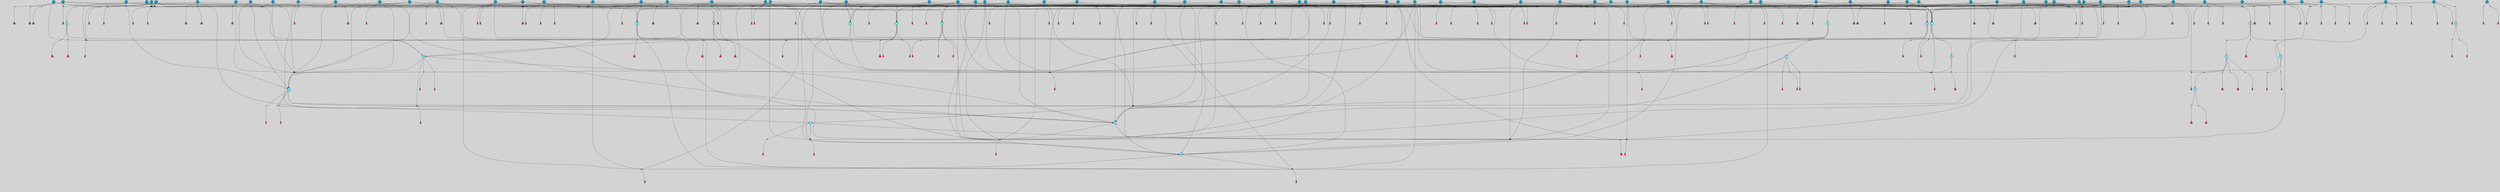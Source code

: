 // File exported with GEGELATI v1.3.1
// On the 2024-04-08 17:22:44
// With the File::TPGGraphDotExporter
digraph{
	graph[pad = "0.212, 0.055" bgcolor = lightgray]
	node[shape=circle style = filled label = ""]
		T3 [fillcolor="#66ddff"]
		T4 [fillcolor="#66ddff"]
		T7 [fillcolor="#66ddff"]
		T9 [fillcolor="#66ddff"]
		T11 [fillcolor="#66ddff"]
		T24 [fillcolor="#66ddff"]
		T27 [fillcolor="#66ddff"]
		T54 [fillcolor="#66ddff"]
		T82 [fillcolor="#66ddff"]
		T111 [fillcolor="#66ddff"]
		T129 [fillcolor="#66ddff"]
		T164 [fillcolor="#66ddff"]
		T195 [fillcolor="#66ddff"]
		T198 [fillcolor="#1199bb"]
		T207 [fillcolor="#66ddff"]
		T249 [fillcolor="#1199bb"]
		T263 [fillcolor="#1199bb"]
		T267 [fillcolor="#66ddff"]
		T292 [fillcolor="#1199bb"]
		T315 [fillcolor="#1199bb"]
		T318 [fillcolor="#1199bb"]
		T20 [fillcolor="#66ddff"]
		T321 [fillcolor="#66ddff"]
		T322 [fillcolor="#66ddff"]
		T323 [fillcolor="#66ddff"]
		T327 [fillcolor="#1199bb"]
		T382 [fillcolor="#1199bb"]
		T388 [fillcolor="#1199bb"]
		T389 [fillcolor="#1199bb"]
		T394 [fillcolor="#1199bb"]
		T399 [fillcolor="#1199bb"]
		T404 [fillcolor="#66ddff"]
		T409 [fillcolor="#1199bb"]
		T411 [fillcolor="#1199bb"]
		T412 [fillcolor="#1199bb"]
		T413 [fillcolor="#1199bb"]
		T414 [fillcolor="#1199bb"]
		T415 [fillcolor="#1199bb"]
		T421 [fillcolor="#1199bb"]
		T422 [fillcolor="#1199bb"]
		T427 [fillcolor="#1199bb"]
		T428 [fillcolor="#1199bb"]
		T429 [fillcolor="#66ddff"]
		T438 [fillcolor="#1199bb"]
		T448 [fillcolor="#1199bb"]
		T450 [fillcolor="#1199bb"]
		T452 [fillcolor="#1199bb"]
		T215 [fillcolor="#1199bb"]
		T454 [fillcolor="#1199bb"]
		T457 [fillcolor="#1199bb"]
		T458 [fillcolor="#1199bb"]
		T461 [fillcolor="#1199bb"]
		T462 [fillcolor="#1199bb"]
		T463 [fillcolor="#1199bb"]
		T465 [fillcolor="#1199bb"]
		T467 [fillcolor="#1199bb"]
		T470 [fillcolor="#1199bb"]
		T472 [fillcolor="#1199bb"]
		T473 [fillcolor="#1199bb"]
		T483 [fillcolor="#1199bb"]
		T484 [fillcolor="#1199bb"]
		T485 [fillcolor="#1199bb"]
		T489 [fillcolor="#1199bb"]
		T436 [fillcolor="#1199bb"]
		T493 [fillcolor="#1199bb"]
		T494 [fillcolor="#1199bb"]
		T495 [fillcolor="#1199bb"]
		T496 [fillcolor="#1199bb"]
		T498 [fillcolor="#1199bb"]
		T499 [fillcolor="#1199bb"]
		T501 [fillcolor="#1199bb"]
		T505 [fillcolor="#1199bb"]
		T506 [fillcolor="#1199bb"]
		T192 [fillcolor="#1199bb"]
		T513 [fillcolor="#1199bb"]
		T515 [fillcolor="#1199bb"]
		T517 [fillcolor="#1199bb"]
		T521 [fillcolor="#1199bb"]
		T523 [fillcolor="#1199bb"]
		T525 [fillcolor="#1199bb"]
		T526 [fillcolor="#1199bb"]
		T529 [fillcolor="#1199bb"]
		T530 [fillcolor="#1199bb"]
		T531 [fillcolor="#1199bb"]
		T532 [fillcolor="#1199bb"]
		T534 [fillcolor="#1199bb"]
		T535 [fillcolor="#1199bb"]
		T536 [fillcolor="#1199bb"]
		T537 [fillcolor="#1199bb"]
		T538 [fillcolor="#1199bb"]
		T539 [fillcolor="#1199bb"]
		T540 [fillcolor="#1199bb"]
		T541 [fillcolor="#1199bb"]
		T542 [fillcolor="#1199bb"]
		T543 [fillcolor="#1199bb"]
		T544 [fillcolor="#1199bb"]
		T545 [fillcolor="#1199bb"]
		T546 [fillcolor="#1199bb"]
		T547 [fillcolor="#1199bb"]
		T548 [fillcolor="#1199bb"]
		P5704 [fillcolor="#cccccc" shape=point] //6|
		I5704 [shape=box style=invis label="6|1&2|6#1|7&#92;n10|7&2|0#1|5&#92;n9|4&0|1#2|2&#92;n8|6&0|0#1|0&#92;n"]
		P5704 -> I5704[style=invis]
		A4298 [fillcolor="#ff3366" shape=box margin=0.03 width=0 height=0 label="3"]
		T3 -> P5704 -> A4298
		P5705 [fillcolor="#cccccc" shape=point] //3|
		I5705 [shape=box style=invis label="7|6&2|4#0|2&#92;n10|3&2|7#1|4&#92;n11|6&0|4#0|1&#92;n7|1&0|0#2|6&#92;n7|6&0|3#2|6&#92;n4|0&2|6#0|1&#92;n4|4&2|5#0|2&#92;n4|6&0|4#2|7&#92;n10|0&2|3#1|5&#92;n2|6&0|5#0|2&#92;n1|0&2|3#0|7&#92;n1|6&2|0#0|5&#92;n6|2&0|1#0|7&#92;n9|2&0|3#2|7&#92;n5|3&0|6#0|6&#92;n1|7&2|5#2|3&#92;n8|1&2|7#0|6&#92;n1|0&2|5#2|1&#92;n7|1&2|2#2|5&#92;n7|4&2|6#0|3&#92;n"]
		P5705 -> I5705[style=invis]
		A4299 [fillcolor="#ff3366" shape=box margin=0.03 width=0 height=0 label="4"]
		T3 -> P5705 -> A4299
		P5706 [fillcolor="#cccccc" shape=point] //7|
		I5706 [shape=box style=invis label="0|2&2|4#2|6&#92;n5|3&0|6#0|1&#92;n4|7&2|6#0|5&#92;n7|6&0|7#0|5&#92;n10|7&2|2#1|1&#92;n"]
		P5706 -> I5706[style=invis]
		A4300 [fillcolor="#ff3366" shape=box margin=0.03 width=0 height=0 label="4"]
		T4 -> P5706 -> A4300
		P5707 [fillcolor="#cccccc" shape=point] //0|
		I5707 [shape=box style=invis label="2|5&0|1#0|6&#92;n6|1&2|2#2|7&#92;n8|0&0|3#1|4&#92;n4|3&2|5#2|4&#92;n8|1&2|4#0|0&#92;n6|6&0|1#2|6&#92;n11|7&2|4#2|5&#92;n6|2&2|4#0|2&#92;n8|5&2|4#2|4&#92;n2|1&2|1#2|2&#92;n2|7&2|5#2|6&#92;n9|7&0|5#0|4&#92;n1|2&0|5#2|6&#92;n4|2&2|3#2|7&#92;n3|3&2|1#0|2&#92;n"]
		P5707 -> I5707[style=invis]
		A4301 [fillcolor="#ff3366" shape=box margin=0.03 width=0 height=0 label="5"]
		T4 -> P5707 -> A4301
		P5708 [fillcolor="#cccccc" shape=point] //-3|
		I5708 [shape=box style=invis label="1|6&2|7#0|7&#92;n10|2&0|7#1|3&#92;n9|6&2|7#2|2&#92;n5|3&0|7#0|7&#92;n1|6&2|3#0|0&#92;n2|3&2|3#2|2&#92;n5|1&2|6#0|6&#92;n"]
		P5708 -> I5708[style=invis]
		A4302 [fillcolor="#ff3366" shape=box margin=0.03 width=0 height=0 label="7"]
		T7 -> P5708 -> A4302
		P5709 [fillcolor="#cccccc" shape=point] //5|
		I5709 [shape=box style=invis label="0|5&2|3#0|1&#92;n0|6&2|1#2|4&#92;n6|2&2|6#0|7&#92;n7|4&0|3#0|1&#92;n5|4&0|7#1|6&#92;n9|1&0|5#2|2&#92;n6|3&2|3#1|7&#92;n11|7&2|4#1|6&#92;n2|5&0|1#0|0&#92;n4|7&0|0#0|2&#92;n6|2&0|6#0|0&#92;n2|1&2|6#2|4&#92;n10|0&2|0#1|0&#92;n6|6&2|4#0|6&#92;n"]
		P5709 -> I5709[style=invis]
		A4303 [fillcolor="#ff3366" shape=box margin=0.03 width=0 height=0 label="8"]
		T7 -> P5709 -> A4303
		P5710 [fillcolor="#cccccc" shape=point] //-6|
		I5710 [shape=box style=invis label="11|1&0|7#2|0&#92;n10|4&0|1#1|0&#92;n4|3&2|4#2|1&#92;n0|5&2|0#0|0&#92;n6|1&0|0#0|3&#92;n8|2&2|0#0|4&#92;n11|4&2|0#1|6&#92;n7|0&2|6#2|3&#92;n5|3&2|6#2|0&#92;n2|0&2|0#0|4&#92;n"]
		P5710 -> I5710[style=invis]
		A4304 [fillcolor="#ff3366" shape=box margin=0.03 width=0 height=0 label="9"]
		T9 -> P5710 -> A4304
		P5711 [fillcolor="#cccccc" shape=point] //2|
		I5711 [shape=box style=invis label="6|3&2|7#1|4&#92;n8|6&0|0#2|5&#92;n2|1&0|2#0|3&#92;n8|7&0|6#0|4&#92;n2|1&2|0#0|1&#92;n0|0&2|2#2|3&#92;n6|6&0|7#2|1&#92;n6|1&0|7#2|6&#92;n5|4&2|7#0|4&#92;n0|3&0|4#2|0&#92;n11|0&2|0#2|5&#92;n4|5&2|5#2|4&#92;n5|7&0|6#0|4&#92;n9|7&2|5#0|3&#92;n5|4&2|1#0|3&#92;n5|3&0|1#1|7&#92;n0|4&0|3#2|5&#92;n"]
		P5711 -> I5711[style=invis]
		A4305 [fillcolor="#ff3366" shape=box margin=0.03 width=0 height=0 label="10"]
		T9 -> P5711 -> A4305
		P5712 [fillcolor="#cccccc" shape=point] //6|
		I5712 [shape=box style=invis label="3|0&2|7#2|2&#92;n3|2&0|4#2|5&#92;n5|1&0|2#1|0&#92;n8|7&0|1#2|0&#92;n8|5&0|3#0|6&#92;n0|2&0|2#2|3&#92;n1|5&2|5#0|5&#92;n5|6&0|6#0|7&#92;n6|7&0|0#2|6&#92;n1|2&2|3#0|0&#92;n7|7&2|3#0|4&#92;n0|7&2|7#0|6&#92;n1|0&2|2#2|7&#92;n4|4&0|1#0|0&#92;n"]
		P5712 -> I5712[style=invis]
		A4306 [fillcolor="#ff3366" shape=box margin=0.03 width=0 height=0 label="11"]
		T11 -> P5712 -> A4306
		P5713 [fillcolor="#cccccc" shape=point] //-4|
		I5713 [shape=box style=invis label="4|1&0|4#2|6&#92;n1|2&2|2#2|0&#92;n1|2&2|0#0|6&#92;n8|4&2|3#2|5&#92;n5|5&2|1#1|0&#92;n"]
		P5713 -> I5713[style=invis]
		A4307 [fillcolor="#ff3366" shape=box margin=0.03 width=0 height=0 label="12"]
		T11 -> P5713 -> A4307
		P5714 [fillcolor="#cccccc" shape=point] //-3|
		I5714 [shape=box style=invis label="8|1&2|3#0|5&#92;n0|6&0|5#0|5&#92;n3|7&2|1#0|6&#92;n3|5&0|1#0|0&#92;n9|5&2|0#0|4&#92;n3|5&0|2#0|3&#92;n10|6&2|4#1|0&#92;n9|4&2|7#2|6&#92;n1|7&2|5#2|2&#92;n"]
		P5714 -> I5714[style=invis]
		A4308 [fillcolor="#ff3366" shape=box margin=0.03 width=0 height=0 label="5"]
		T4 -> P5714 -> A4308
		P5715 [fillcolor="#cccccc" shape=point] //1|
		I5715 [shape=box style=invis label="5|1&0|6#2|7&#92;n2|4&0|4#2|2&#92;n0|6&0|5#0|4&#92;n10|6&2|5#1|6&#92;n9|3&0|1#1|7&#92;n10|3&2|2#1|0&#92;n5|0&0|0#2|1&#92;n11|3&2|3#1|5&#92;n10|3&0|1#1|0&#92;n2|4&0|1#0|1&#92;n0|2&0|3#2|4&#92;n9|2&2|1#2|5&#92;n11|7&2|6#2|6&#92;n"]
		P5715 -> I5715[style=invis]
		T24 -> P5715 -> T7
		P5716 [fillcolor="#cccccc" shape=point] //5|
		I5716 [shape=box style=invis label="3|0&2|0#0|1&#92;n3|0&0|7#0|1&#92;n5|3&0|2#2|6&#92;n4|4&2|4#2|6&#92;n11|2&0|7#1|6&#92;n2|7&2|2#2|5&#92;n9|3&2|6#2|7&#92;n7|7&0|0#0|4&#92;n6|1&2|4#2|3&#92;n5|4&2|0#1|6&#92;n1|3&0|7#0|4&#92;n"]
		P5716 -> I5716[style=invis]
		A4309 [fillcolor="#ff3366" shape=box margin=0.03 width=0 height=0 label="7"]
		T24 -> P5716 -> A4309
		P5717 [fillcolor="#cccccc" shape=point] //-2|
		I5717 [shape=box style=invis label="4|1&0|4#0|3&#92;n4|2&0|5#2|0&#92;n5|5&2|6#0|5&#92;n1|4&0|1#0|2&#92;n6|3&2|7#1|5&#92;n0|4&2|0#0|3&#92;n8|5&2|5#1|2&#92;n10|7&2|7#1|1&#92;n3|4&0|0#2|1&#92;n3|6&2|5#2|5&#92;n8|3&0|1#0|7&#92;n10|0&2|7#1|3&#92;n4|1&2|4#0|1&#92;n9|3&2|0#0|4&#92;n3|6&2|0#0|4&#92;n1|2&0|6#2|1&#92;n4|0&2|1#2|2&#92;n"]
		P5717 -> I5717[style=invis]
		A4310 [fillcolor="#ff3366" shape=box margin=0.03 width=0 height=0 label="14"]
		T24 -> P5717 -> A4310
		P5718 [fillcolor="#cccccc" shape=point] //2|
		I5718 [shape=box style=invis label="9|1&2|3#0|1&#92;n5|2&2|0#2|4&#92;n3|6&2|5#2|7&#92;n7|0&2|5#0|4&#92;n1|2&0|3#0|5&#92;n7|3&2|7#0|0&#92;n"]
		P5718 -> I5718[style=invis]
		A4311 [fillcolor="#ff3366" shape=box margin=0.03 width=0 height=0 label="2"]
		T27 -> P5718 -> A4311
		P5719 [fillcolor="#cccccc" shape=point] //-6|
		I5719 [shape=box style=invis label="7|5&0|4#0|4&#92;n11|0&2|5#2|1&#92;n"]
		P5719 -> I5719[style=invis]
		A4312 [fillcolor="#ff3366" shape=box margin=0.03 width=0 height=0 label="3"]
		T27 -> P5719 -> A4312
		T27 -> P5705
		T27 -> P5707
		P5720 [fillcolor="#cccccc" shape=point] //0|
		I5720 [shape=box style=invis label="4|0&0|3#2|7&#92;n10|2&0|3#1|7&#92;n3|5&0|2#0|3&#92;n4|5&0|0#2|1&#92;n10|7&2|0#1|2&#92;n5|3&2|3#1|6&#92;n9|5&2|0#0|4&#92;n5|4&2|7#0|2&#92;n10|3&2|7#1|4&#92;n7|2&0|1#2|6&#92;n8|6&0|5#0|5&#92;n8|7&2|3#0|5&#92;n2|6&2|4#0|0&#92;n"]
		P5720 -> I5720[style=invis]
		A4313 [fillcolor="#ff3366" shape=box margin=0.03 width=0 height=0 label="5"]
		T27 -> P5720 -> A4313
		P5721 [fillcolor="#cccccc" shape=point] //8|
		I5721 [shape=box style=invis label="9|0&0|1#2|0&#92;n10|1&2|5#1|4&#92;n8|2&2|6#0|4&#92;n2|4&2|5#2|3&#92;n4|2&2|2#0|2&#92;n7|5&0|2#0|0&#92;n8|2&2|1#1|3&#92;n8|7&0|7#2|1&#92;n1|1&0|0#0|7&#92;n5|6&2|5#1|0&#92;n6|6&2|5#0|0&#92;n11|4&0|3#2|6&#92;n4|2&2|4#0|7&#92;n5|6&0|1#2|0&#92;n11|3&0|2#0|7&#92;n"]
		P5721 -> I5721[style=invis]
		A4314 [fillcolor="#ff3366" shape=box margin=0.03 width=0 height=0 label="6"]
		T54 -> P5721 -> A4314
		T54 -> P5716
		P5722 [fillcolor="#cccccc" shape=point] //-10|
		I5722 [shape=box style=invis label="3|6&0|0#0|4&#92;n4|1&2|4#0|1&#92;n5|1&0|1#0|4&#92;n5|5&2|6#0|5&#92;n6|5&0|6#0|3&#92;n11|1&2|0#0|1&#92;n0|7&2|0#0|3&#92;n1|2&0|6#0|1&#92;n8|0&0|4#2|0&#92;n0|4&0|7#2|7&#92;n7|0&2|7#1|3&#92;n3|1&0|5#2|5&#92;n5|1&0|4#0|3&#92;n2|2&0|2#0|0&#92;n8|3&0|1#0|7&#92;n3|0&0|3#0|5&#92;n7|2&0|5#2|0&#92;n6|3&2|7#1|5&#92;n4|7&2|7#2|1&#92;n"]
		P5722 -> I5722[style=invis]
		A4315 [fillcolor="#ff3366" shape=box margin=0.03 width=0 height=0 label="14"]
		T54 -> P5722 -> A4315
		T54 -> P5709
		P5723 [fillcolor="#cccccc" shape=point] //6|
		I5723 [shape=box style=invis label="7|0&2|5#1|2&#92;n10|6&2|1#1|3&#92;n7|5&0|2#0|7&#92;n10|7&0|1#1|5&#92;n4|6&2|5#0|5&#92;n4|4&0|7#2|7&#92;n"]
		P5723 -> I5723[style=invis]
		A4316 [fillcolor="#ff3366" shape=box margin=0.03 width=0 height=0 label="7"]
		T82 -> P5723 -> A4316
		P5724 [fillcolor="#cccccc" shape=point] //6|
		I5724 [shape=box style=invis label="0|5&2|3#0|1&#92;n0|6&2|1#2|4&#92;n9|1&0|5#2|2&#92;n7|4&0|3#0|1&#92;n5|4&0|7#1|6&#92;n2|5&0|1#0|0&#92;n6|3&2|3#1|7&#92;n11|7&2|4#1|6&#92;n6|2&2|6#0|1&#92;n4|7&0|0#0|2&#92;n6|2&0|6#0|0&#92;n9|1&2|6#2|4&#92;n10|0&2|0#1|0&#92;n6|6&2|4#0|6&#92;n"]
		P5724 -> I5724[style=invis]
		A4317 [fillcolor="#ff3366" shape=box margin=0.03 width=0 height=0 label="8"]
		T82 -> P5724 -> A4317
		T82 -> P5710
		P5725 [fillcolor="#cccccc" shape=point] //-5|
		I5725 [shape=box style=invis label="0|0&2|3#0|2&#92;n10|5&0|6#1|3&#92;n7|3&0|6#2|3&#92;n3|4&0|6#0|6&#92;n10|5&0|2#1|1&#92;n5|0&0|1#0|3&#92;n6|6&2|5#1|5&#92;n7|4&0|2#1|7&#92;n5|7&0|1#2|5&#92;n1|5&0|0#0|3&#92;n7|5&2|1#2|6&#92;n9|0&0|2#0|0&#92;n4|0&2|4#0|0&#92;n4|6&0|0#2|3&#92;n3|1&0|6#2|5&#92;n7|7&2|1#2|3&#92;n9|4&2|2#0|6&#92;n"]
		P5725 -> I5725[style=invis]
		T111 -> P5725 -> T9
		P5726 [fillcolor="#cccccc" shape=point] //7|
		I5726 [shape=box style=invis label="7|4&2|1#2|0&#92;n4|1&2|4#2|3&#92;n5|0&2|0#2|2&#92;n6|1&2|4#2|6&#92;n"]
		P5726 -> I5726[style=invis]
		A4318 [fillcolor="#ff3366" shape=box margin=0.03 width=0 height=0 label="9"]
		T111 -> P5726 -> A4318
		P5727 [fillcolor="#cccccc" shape=point] //2|
		I5727 [shape=box style=invis label="3|0&2|0#0|1&#92;n11|2&0|7#1|6&#92;n8|7&2|4#0|5&#92;n5|3&0|2#2|6&#92;n4|4&2|4#2|6&#92;n3|0&0|7#0|1&#92;n2|7&2|2#2|5&#92;n9|3&2|6#2|7&#92;n7|7&0|0#0|4&#92;n6|1&2|4#1|3&#92;n5|4&2|0#1|6&#92;n1|3&0|7#0|4&#92;n"]
		P5727 -> I5727[style=invis]
		A4319 [fillcolor="#ff3366" shape=box margin=0.03 width=0 height=0 label="7"]
		T111 -> P5727 -> A4319
		T111 -> P5710
		T129 -> P5721
		T129 -> P5716
		P5728 [fillcolor="#cccccc" shape=point] //10|
		I5728 [shape=box style=invis label="4|5&2|7#2|1&#92;n1|7&2|3#0|6&#92;n3|5&2|2#0|3&#92;n10|3&0|7#1|4&#92;n7|1&0|4#2|6&#92;n10|2&0|3#1|7&#92;n9|5&2|0#0|4&#92;n4|0&0|3#2|7&#92;n11|4&2|6#1|2&#92;n5|4&2|7#0|2&#92;n2|6&2|4#0|0&#92;n6|5&0|7#2|1&#92;n5|3&2|3#1|6&#92;n10|7&2|0#1|2&#92;n"]
		P5728 -> I5728[style=invis]
		A4320 [fillcolor="#ff3366" shape=box margin=0.03 width=0 height=0 label="5"]
		T129 -> P5728 -> A4320
		P5729 [fillcolor="#cccccc" shape=point] //5|
		I5729 [shape=box style=invis label="9|4&2|3#1|3&#92;n0|4&2|4#0|5&#92;n6|1&2|6#2|5&#92;n4|0&0|5#2|0&#92;n"]
		P5729 -> I5729[style=invis]
		A4321 [fillcolor="#ff3366" shape=box margin=0.03 width=0 height=0 label="7"]
		T129 -> P5729 -> A4321
		P5730 [fillcolor="#cccccc" shape=point] //6|
		I5730 [shape=box style=invis label="9|4&2|7#0|6&#92;n8|4&0|1#1|0&#92;n1|3&0|0#2|1&#92;n2|4&0|6#2|2&#92;n5|1&2|5#0|7&#92;n3|0&0|3#2|6&#92;n2|2&2|6#0|2&#92;n8|4&0|4#2|2&#92;n5|1&2|4#0|3&#92;n9|4&0|6#0|6&#92;n5|0&2|2#1|5&#92;n11|7&0|0#1|1&#92;n0|4&0|3#0|3&#92;n7|7&2|4#2|5&#92;n1|5&0|1#2|1&#92;n"]
		P5730 -> I5730[style=invis]
		A4322 [fillcolor="#ff3366" shape=box margin=0.03 width=0 height=0 label="1"]
		T129 -> P5730 -> A4322
		T164 -> P5707
		P5731 [fillcolor="#cccccc" shape=point] //-1|
		I5731 [shape=box style=invis label="6|4&0|4#2|4&#92;n4|5&2|5#2|4&#92;n9|7&2|5#0|3&#92;n3|7&2|6#0|6&#92;n8|7&0|6#0|4&#92;n2|1&2|0#0|1&#92;n8|6&0|0#2|5&#92;n2|1&0|2#0|3&#92;n6|1&0|7#2|6&#92;n6|3&0|1#1|6&#92;n5|4&2|7#0|4&#92;n0|7&0|4#2|0&#92;n11|0&2|0#2|5&#92;n3|7&2|0#2|7&#92;n8|3&2|7#1|4&#92;n5|7&0|6#0|4&#92;n0|0&2|3#2|3&#92;n5|4&2|1#0|3&#92;n0|4&0|3#2|5&#92;n"]
		P5731 -> I5731[style=invis]
		A4323 [fillcolor="#ff3366" shape=box margin=0.03 width=0 height=0 label="10"]
		T164 -> P5731 -> A4323
		P5732 [fillcolor="#cccccc" shape=point] //-7|
		I5732 [shape=box style=invis label="6|1&0|2#0|3&#92;n1|2&0|1#2|0&#92;n10|3&2|2#1|1&#92;n0|1&0|2#0|7&#92;n4|6&2|7#2|4&#92;n6|0&2|7#0|6&#92;n"]
		P5732 -> I5732[style=invis]
		A4324 [fillcolor="#ff3366" shape=box margin=0.03 width=0 height=0 label="7"]
		T164 -> P5732 -> A4324
		P5733 [fillcolor="#cccccc" shape=point] //-6|
		I5733 [shape=box style=invis label="11|7&0|1#0|6&#92;n3|5&0|1#0|3&#92;n1|5&0|5#0|6&#92;n1|7&2|5#2|2&#92;n0|0&0|2#2|2&#92;n4|4&0|1#0|5&#92;n6|4&2|2#0|2&#92;n0|6&2|5#0|5&#92;n0|3&2|2#2|6&#92;n"]
		P5733 -> I5733[style=invis]
		A4325 [fillcolor="#ff3366" shape=box margin=0.03 width=0 height=0 label="5"]
		T164 -> P5733 -> A4325
		P5734 [fillcolor="#cccccc" shape=point] //4|
		I5734 [shape=box style=invis label="4|3&0|6#0|3&#92;n5|7&2|3#2|2&#92;n5|6&0|7#1|2&#92;n1|4&2|6#0|3&#92;n8|4&2|1#2|5&#92;n9|5&2|4#1|4&#92;n2|4&0|5#0|7&#92;n10|0&0|6#1|3&#92;n3|0&0|6#0|2&#92;n2|7&2|7#2|6&#92;n5|2&0|5#1|5&#92;n10|4&2|5#1|7&#92;n4|0&0|4#2|4&#92;n11|1&0|4#2|6&#92;n10|6&2|0#1|4&#92;n9|7&0|3#1|4&#92;n4|5&2|7#0|6&#92;n11|5&2|6#2|3&#92;n0|3&0|5#0|1&#92;n"]
		P5734 -> I5734[style=invis]
		A4326 [fillcolor="#ff3366" shape=box margin=0.03 width=0 height=0 label="13"]
		T164 -> P5734 -> A4326
		P5735 [fillcolor="#cccccc" shape=point] //5|
		I5735 [shape=box style=invis label="3|0&2|0#2|1&#92;n3|0&0|7#0|1&#92;n5|3&0|2#2|6&#92;n4|4&2|4#2|6&#92;n5|4&2|0#1|6&#92;n2|7&2|2#2|5&#92;n1|3&0|7#0|4&#92;n11|6&2|2#0|7&#92;n7|7&0|0#0|4&#92;n6|1&2|4#2|3&#92;n11|0&0|7#1|6&#92;n9|3&2|6#2|7&#92;n"]
		P5735 -> I5735[style=invis]
		A4327 [fillcolor="#ff3366" shape=box margin=0.03 width=0 height=0 label="7"]
		T195 -> P5735 -> A4327
		P5736 [fillcolor="#cccccc" shape=point] //4|
		I5736 [shape=box style=invis label="7|1&0|6#0|1&#92;n6|7&2|7#1|7&#92;n10|1&2|1#1|1&#92;n9|6&2|2#1|4&#92;n4|7&0|4#2|2&#92;n9|6&0|5#1|1&#92;n10|0&2|6#1|6&#92;n5|1&0|1#2|3&#92;n10|1&0|5#1|0&#92;n3|4&2|3#0|0&#92;n8|2&0|5#2|4&#92;n1|6&2|0#0|0&#92;n2|3&0|1#2|6&#92;n5|2&2|2#1|6&#92;n2|2&0|1#2|1&#92;n3|1&2|7#0|3&#92;n6|7&2|3#0|4&#92;n"]
		P5736 -> I5736[style=invis]
		A4328 [fillcolor="#ff3366" shape=box margin=0.03 width=0 height=0 label="10"]
		T195 -> P5736 -> A4328
		P5737 [fillcolor="#cccccc" shape=point] //-4|
		I5737 [shape=box style=invis label="0|4&0|0#2|7&#92;n8|5&2|4#2|4&#92;n4|3&2|5#2|4&#92;n11|7&2|2#2|5&#92;n6|5&2|2#2|7&#92;n3|2&0|7#0|7&#92;n3|3&2|1#0|3&#92;n2|6&0|3#2|5&#92;n0|1&2|6#2|2&#92;n8|2&0|0#1|6&#92;n0|7&0|5#0|4&#92;n9|5&0|3#2|7&#92;n2|7&2|5#2|6&#92;n9|0&2|0#0|1&#92;n1|2&2|4#0|2&#92;n"]
		P5737 -> I5737[style=invis]
		T195 -> P5737 -> T27
		P5738 [fillcolor="#cccccc" shape=point] //7|
		I5738 [shape=box style=invis label="7|4&2|7#0|4&#92;n4|6&0|1#2|5&#92;n2|1&2|3#0|0&#92;n4|3&2|0#0|1&#92;n0|0&2|7#2|7&#92;n7|7&0|5#2|3&#92;n5|0&2|1#2|2&#92;n10|0&0|4#1|2&#92;n4|4&0|7#0|0&#92;n6|7&0|2#0|1&#92;n1|4&2|5#0|4&#92;n"]
		P5738 -> I5738[style=invis]
		A4329 [fillcolor="#ff3366" shape=box margin=0.03 width=0 height=0 label="0"]
		T195 -> P5738 -> A4329
		P5739 [fillcolor="#cccccc" shape=point] //-3|
		I5739 [shape=box style=invis label="0|0&2|7#2|7&#92;n4|6&0|2#2|5&#92;n2|1&2|3#0|0&#92;n4|3&2|0#0|1&#92;n7|4&2|7#0|4&#92;n5|0&2|1#2|2&#92;n10|0&0|4#1|2&#92;n4|4&0|7#0|0&#92;n6|7&0|2#0|1&#92;n1|4&2|5#0|4&#92;n"]
		P5739 -> I5739[style=invis]
		A4330 [fillcolor="#ff3366" shape=box margin=0.03 width=0 height=0 label="0"]
		T198 -> P5739 -> A4330
		P5740 [fillcolor="#cccccc" shape=point] //-3|
		I5740 [shape=box style=invis label="3|7&0|0#0|2&#92;n11|5&0|1#1|1&#92;n4|1&0|6#2|6&#92;n4|0&0|1#0|5&#92;n"]
		P5740 -> I5740[style=invis]
		T198 -> P5740 -> T24
		T198 -> P5716
		P5741 [fillcolor="#cccccc" shape=point] //-2|
		I5741 [shape=box style=invis label="5|2&2|0#2|4&#92;n9|1&2|3#0|1&#92;n3|6&2|5#2|7&#92;n7|0&2|1#0|4&#92;n1|2&0|3#0|5&#92;n7|3&2|7#0|0&#92;n"]
		P5741 -> I5741[style=invis]
		A4331 [fillcolor="#ff3366" shape=box margin=0.03 width=0 height=0 label="2"]
		T198 -> P5741 -> A4331
		P5742 [fillcolor="#cccccc" shape=point] //-9|
		I5742 [shape=box style=invis label="4|1&0|4#2|6&#92;n11|0&2|0#0|6&#92;n8|4&2|3#2|5&#92;n6|0&0|3#0|1&#92;n"]
		P5742 -> I5742[style=invis]
		T198 -> P5742 -> T11
		P5743 [fillcolor="#cccccc" shape=point] //7|
		I5743 [shape=box style=invis label="7|0&2|1#2|0&#92;n9|7&2|1#1|7&#92;n8|2&0|1#1|0&#92;n6|6&0|2#1|1&#92;n2|2&0|5#0|0&#92;n5|7&0|0#2|1&#92;n5|1&2|5#1|5&#92;n4|7&2|4#2|3&#92;n10|5&2|2#1|5&#92;n1|3&2|2#2|0&#92;n10|2&2|6#1|5&#92;n"]
		P5743 -> I5743[style=invis]
		A4332 [fillcolor="#ff3366" shape=box margin=0.03 width=0 height=0 label="1"]
		T207 -> P5743 -> A4332
		T207 -> P5740
		P5744 [fillcolor="#cccccc" shape=point] //5|
		I5744 [shape=box style=invis label="8|1&2|6#0|6&#92;n3|0&0|7#0|1&#92;n11|3&0|2#2|6&#92;n4|4&2|4#2|6&#92;n11|2&0|7#1|6&#92;n2|7&2|2#2|5&#92;n7|7&0|0#0|4&#92;n6|1&2|4#2|3&#92;n5|4&2|0#1|6&#92;n3|0&2|0#0|1&#92;n1|3&0|7#0|4&#92;n"]
		P5744 -> I5744[style=invis]
		A4333 [fillcolor="#ff3366" shape=box margin=0.03 width=0 height=0 label="7"]
		T207 -> P5744 -> A4333
		P5745 [fillcolor="#cccccc" shape=point] //5|
		I5745 [shape=box style=invis label="10|4&2|6#1|2&#92;n8|4&0|1#1|0&#92;n0|4&2|6#0|0&#92;n8|4&2|5#2|1&#92;n7|5&2|5#1|0&#92;n3|6&0|6#2|2&#92;n1|7&0|7#0|5&#92;n2|0&0|7#2|4&#92;n9|4&2|6#2|7&#92;n2|6&2|2#0|0&#92;n11|7&2|7#0|7&#92;n5|5&0|0#0|1&#92;n10|1&0|0#1|0&#92;n7|3&0|1#2|5&#92;n9|2&2|7#1|5&#92;n9|0&2|5#1|2&#92;n1|6&2|4#2|2&#92;n3|3&2|2#0|7&#92;n1|6&2|0#0|0&#92;n6|4&2|6#1|0&#92;n"]
		P5745 -> I5745[style=invis]
		A4334 [fillcolor="#ff3366" shape=box margin=0.03 width=0 height=0 label="1"]
		T207 -> P5745 -> A4334
		P5746 [fillcolor="#cccccc" shape=point] //7|
		I5746 [shape=box style=invis label="6|1&2|6#2|7&#92;n7|0&2|4#2|3&#92;n3|3&0|7#0|6&#92;n5|4&0|2#2|4&#92;n8|5&2|6#2|7&#92;n0|0&2|3#0|3&#92;n5|4&2|4#2|6&#92;n"]
		P5746 -> I5746[style=invis]
		T207 -> P5746 -> T4
		P5747 [fillcolor="#cccccc" shape=point] //8|
		I5747 [shape=box style=invis label="5|4&2|1#1|0&#92;n3|0&0|3#2|0&#92;n3|7&2|2#0|6&#92;n6|6&0|2#2|4&#92;n0|0&0|2#0|6&#92;n"]
		P5747 -> I5747[style=invis]
		T249 -> P5747 -> T164
		T249 -> P5735
		T249 -> P5738
		T249 -> P5716
		P5748 [fillcolor="#cccccc" shape=point] //10|
		I5748 [shape=box style=invis label="6|1&2|4#2|3&#92;n3|0&0|7#0|1&#92;n5|3&0|2#2|6&#92;n4|4&0|4#2|6&#92;n5|4&2|0#1|6&#92;n10|5&0|6#1|5&#92;n2|5&2|1#2|2&#92;n1|3&0|7#0|4&#92;n3|0&2|0#0|1&#92;n11|2&0|5#1|6&#92;n9|3&2|6#2|7&#92;n7|7&0|0#0|4&#92;n"]
		P5748 -> I5748[style=invis]
		A4335 [fillcolor="#ff3366" shape=box margin=0.03 width=0 height=0 label="7"]
		T249 -> P5748 -> A4335
		P5749 [fillcolor="#cccccc" shape=point] //-2|
		I5749 [shape=box style=invis label="11|7&2|0#1|7&#92;n4|3&0|1#2|5&#92;n0|4&2|4#2|7&#92;n1|6&0|0#0|4&#92;n4|0&0|0#0|5&#92;n0|6&2|3#2|0&#92;n9|6&2|5#1|3&#92;n0|7&2|1#2|5&#92;n4|4&0|5#0|1&#92;n10|4&0|0#1|0&#92;n"]
		P5749 -> I5749[style=invis]
		A4336 [fillcolor="#ff3366" shape=box margin=0.03 width=0 height=0 label="12"]
		T263 -> P5749 -> A4336
		P5750 [fillcolor="#cccccc" shape=point] //-3|
		I5750 [shape=box style=invis label="7|2&2|4#0|2&#92;n4|1&2|6#0|1&#92;n11|6&0|4#0|1&#92;n7|1&0|0#2|6&#92;n6|2&0|1#0|7&#92;n10|3&2|7#1|4&#92;n3|5&2|3#0|1&#92;n4|4&2|5#0|2&#92;n4|6&0|4#2|7&#92;n2|5&0|5#0|2&#92;n10|0&2|3#1|4&#92;n0|1&2|7#0|6&#92;n7|6&0|3#2|6&#92;n1|3&0|6#2|0&#92;n5|3&0|6#0|6&#92;n1|4&2|5#2|3&#92;n1|6&2|0#0|5&#92;n9|2&0|3#2|7&#92;n7|1&2|2#2|5&#92;n"]
		P5750 -> I5750[style=invis]
		T263 -> P5750 -> T207
		P5751 [fillcolor="#cccccc" shape=point] //2|
		I5751 [shape=box style=invis label="4|1&0|4#2|6&#92;n5|5&2|1#1|0&#92;n1|0&2|0#0|6&#92;n8|4&2|3#2|5&#92;n"]
		P5751 -> I5751[style=invis]
		T263 -> P5751 -> T11
		T267 -> P5743
		T267 -> P5738
		T267 -> P5750
		P5752 [fillcolor="#cccccc" shape=point] //5|
		I5752 [shape=box style=invis label="1|6&2|7#0|7&#92;n9|2&2|7#2|3&#92;n10|2&0|7#1|3&#92;n0|0&2|7#2|2&#92;n1|6&2|3#0|0&#92;n2|3&2|3#2|2&#92;n"]
		P5752 -> I5752[style=invis]
		A4337 [fillcolor="#ff3366" shape=box margin=0.03 width=0 height=0 label="7"]
		T267 -> P5752 -> A4337
		P5753 [fillcolor="#cccccc" shape=point] //-6|
		I5753 [shape=box style=invis label="6|0&0|5#2|5&#92;n0|3&2|1#2|1&#92;n"]
		P5753 -> I5753[style=invis]
		A4338 [fillcolor="#ff3366" shape=box margin=0.03 width=0 height=0 label="3"]
		T267 -> P5753 -> A4338
		P5754 [fillcolor="#cccccc" shape=point] //-8|
		I5754 [shape=box style=invis label="0|4&0|3#2|5&#92;n2|1&0|2#2|3&#92;n8|7&0|6#0|4&#92;n0|4&2|4#0|1&#92;n9|4&2|5#0|3&#92;n0|0&2|7#2|3&#92;n4|5&2|5#2|4&#92;n5|7&0|6#0|4&#92;n5|4&2|7#0|4&#92;n0|3&0|4#2|0&#92;n6|3&2|2#1|4&#92;n11|7&2|0#2|5&#92;n6|1&0|7#2|5&#92;n5|3&0|1#1|7&#92;n2|0&2|0#0|1&#92;n6|6&0|7#2|1&#92;n"]
		P5754 -> I5754[style=invis]
		A4339 [fillcolor="#ff3366" shape=box margin=0.03 width=0 height=0 label="10"]
		T292 -> P5754 -> A4339
		P5755 [fillcolor="#cccccc" shape=point] //-4|
		I5755 [shape=box style=invis label="0|7&2|5#0|4&#92;n8|5&0|5#2|7&#92;n5|6&0|7#0|4&#92;n7|0&0|5#2|1&#92;n10|6&2|1#1|2&#92;n0|0&2|1#0|6&#92;n8|4&0|5#0|6&#92;n4|2&0|5#2|4&#92;n"]
		P5755 -> I5755[style=invis]
		A4340 [fillcolor="#ff3366" shape=box margin=0.03 width=0 height=0 label="5"]
		T292 -> P5755 -> A4340
		P5756 [fillcolor="#cccccc" shape=point] //5|
		I5756 [shape=box style=invis label="9|6&0|6#0|5&#92;n7|3&0|3#2|2&#92;n1|4&2|0#0|4&#92;n9|2&0|0#1|7&#92;n0|4&0|4#2|0&#92;n4|0&2|2#0|1&#92;n6|7&0|4#0|3&#92;n4|4&0|5#0|1&#92;n6|6&0|7#1|3&#92;n3|0&2|5#2|4&#92;n6|4&2|4#2|3&#92;n"]
		P5756 -> I5756[style=invis]
		A4341 [fillcolor="#ff3366" shape=box margin=0.03 width=0 height=0 label="9"]
		T292 -> P5756 -> A4341
		P5757 [fillcolor="#cccccc" shape=point] //-3|
		I5757 [shape=box style=invis label="6|3&2|4#1|4&#92;n5|3&0|1#1|7&#92;n2|1&0|2#2|3&#92;n8|7&0|6#0|4&#92;n2|1&2|0#0|1&#92;n0|0&2|2#2|3&#92;n6|1&0|7#2|6&#92;n5|7&0|2#0|4&#92;n0|3&0|4#2|0&#92;n11|0&2|0#2|5&#92;n6|0&2|0#1|4&#92;n8|6&0|2#2|5&#92;n5|4&2|1#0|3&#92;n9|7&2|5#0|3&#92;n5|4&2|7#0|4&#92;n"]
		P5757 -> I5757[style=invis]
		A4342 [fillcolor="#ff3366" shape=box margin=0.03 width=0 height=0 label="10"]
		T292 -> P5757 -> A4342
		P5758 [fillcolor="#cccccc" shape=point] //3|
		I5758 [shape=box style=invis label="9|0&0|1#2|2&#92;n8|6&0|0#1|0&#92;n8|2&0|2#2|4&#92;n3|5&0|1#0|5&#92;n0|0&0|6#2|7&#92;n"]
		P5758 -> I5758[style=invis]
		A4343 [fillcolor="#ff3366" shape=box margin=0.03 width=0 height=0 label="3"]
		T292 -> P5758 -> A4343
		P5759 [fillcolor="#cccccc" shape=point] //-1|
		I5759 [shape=box style=invis label="11|7&2|0#1|7&#92;n1|5&2|4#2|4&#92;n4|3&0|1#0|5&#92;n1|6&0|0#0|4&#92;n8|6&2|4#0|0&#92;n4|0&0|0#0|5&#92;n10|4&2|0#1|0&#92;n9|6&2|5#1|3&#92;n0|7&2|1#0|5&#92;n0|6&2|3#2|0&#92;n4|4&0|5#0|1&#92;n"]
		P5759 -> I5759[style=invis]
		A4344 [fillcolor="#ff3366" shape=box margin=0.03 width=0 height=0 label="12"]
		T315 -> P5759 -> A4344
		P5760 [fillcolor="#cccccc" shape=point] //0|
		I5760 [shape=box style=invis label="0|4&2|3#2|4&#92;n8|1&2|4#0|1&#92;n10|5&2|6#1|2&#92;n4|7&0|0#0|3&#92;n5|3&2|7#0|3&#92;n0|3&0|7#2|1&#92;n10|5&2|0#1|6&#92;n9|4&2|7#0|4&#92;n5|7&0|0#0|4&#92;n5|0&2|5#1|0&#92;n6|3&0|2#1|5&#92;n"]
		P5760 -> I5760[style=invis]
		T315 -> P5760 -> T54
		T315 -> P5758
		T315 -> P5708
		P5761 [fillcolor="#cccccc" shape=point] //3|
		I5761 [shape=box style=invis label="7|2&0|2#2|4&#92;n0|4&0|6#2|7&#92;n9|0&0|1#2|2&#92;n8|6&0|0#1|0&#92;n"]
		P5761 -> I5761[style=invis]
		A4345 [fillcolor="#ff3366" shape=box margin=0.03 width=0 height=0 label="3"]
		T315 -> P5761 -> A4345
		T318 -> P5709
		P5762 [fillcolor="#cccccc" shape=point] //-2|
		I5762 [shape=box style=invis label="5|2&2|0#0|2&#92;n0|0&0|6#2|1&#92;n"]
		P5762 -> I5762[style=invis]
		A4346 [fillcolor="#ff3366" shape=box margin=0.03 width=0 height=0 label="3"]
		T318 -> P5762 -> A4346
		T318 -> P5705
		T318 -> P5738
		T318 -> P5723
		P5763 [fillcolor="#cccccc" shape=point] //-9|
		I5763 [shape=box style=invis label="2|0&2|0#2|1&#92;n4|4&2|4#2|6&#92;n9|1&0|3#1|7&#92;n5|3&0|2#2|6&#92;n2|7&2|2#2|5&#92;n5|4&2|0#1|6&#92;n3|0&0|7#0|1&#92;n1|3&0|7#0|4&#92;n11|6&2|2#0|7&#92;n7|7&0|0#0|4&#92;n11|0&0|7#1|6&#92;n9|3&2|6#2|7&#92;n"]
		P5763 -> I5763[style=invis]
		A4347 [fillcolor="#ff3366" shape=box margin=0.03 width=0 height=0 label="7"]
		T322 -> P5763 -> A4347
		P5764 [fillcolor="#cccccc" shape=point] //-4|
		I5764 [shape=box style=invis label="4|1&0|4#2|6&#92;n1|2&2|2#2|0&#92;n1|2&2|0#0|6&#92;n8|4&2|3#2|5&#92;n5|5&2|1#1|0&#92;n"]
		P5764 -> I5764[style=invis]
		A4348 [fillcolor="#ff3366" shape=box margin=0.03 width=0 height=0 label="12"]
		T321 -> P5764 -> A4348
		P5765 [fillcolor="#cccccc" shape=point] //6|
		I5765 [shape=box style=invis label="3|0&2|7#2|2&#92;n3|2&0|4#2|5&#92;n5|1&0|2#1|0&#92;n8|7&0|1#2|0&#92;n8|5&0|3#0|6&#92;n0|2&0|2#2|3&#92;n1|5&2|5#0|5&#92;n5|6&0|6#0|7&#92;n6|7&0|0#2|6&#92;n1|2&2|3#0|0&#92;n7|7&2|3#0|4&#92;n0|7&2|7#0|6&#92;n1|0&2|2#2|7&#92;n4|4&0|1#0|0&#92;n"]
		P5765 -> I5765[style=invis]
		A4349 [fillcolor="#ff3366" shape=box margin=0.03 width=0 height=0 label="11"]
		T321 -> P5765 -> A4349
		P5766 [fillcolor="#cccccc" shape=point] //2|
		I5766 [shape=box style=invis label="4|1&0|4#2|6&#92;n5|5&2|1#1|0&#92;n1|0&2|0#0|6&#92;n8|4&2|3#2|5&#92;n"]
		P5766 -> I5766[style=invis]
		T322 -> P5766 -> T321
		P5767 [fillcolor="#cccccc" shape=point] //8|
		I5767 [shape=box style=invis label="9|7&0|5#2|5&#92;n3|3&2|3#0|2&#92;n9|5&2|2#1|0&#92;n2|3&0|6#0|3&#92;n4|4&2|5#2|7&#92;n11|3&2|0#1|5&#92;n6|6&2|1#2|2&#92;n4|6&0|1#2|2&#92;n2|5&2|7#2|2&#92;n7|7&2|2#2|3&#92;n6|5&0|3#2|6&#92;n6|7&0|6#0|2&#92;n"]
		P5767 -> I5767[style=invis]
		A4350 [fillcolor="#ff3366" shape=box margin=0.03 width=0 height=0 label="14"]
		T322 -> P5767 -> A4350
		P5768 [fillcolor="#cccccc" shape=point] //4|
		I5768 [shape=box style=invis label="4|3&0|6#0|3&#92;n5|7&2|3#2|2&#92;n5|6&0|7#1|2&#92;n1|4&2|6#0|3&#92;n8|4&2|1#2|5&#92;n9|5&2|4#1|4&#92;n2|4&0|5#0|7&#92;n10|0&0|6#1|3&#92;n3|0&0|6#0|2&#92;n2|7&2|7#2|6&#92;n5|2&0|5#1|5&#92;n10|4&2|5#1|7&#92;n4|0&0|4#2|4&#92;n11|1&0|4#2|6&#92;n10|6&2|0#1|4&#92;n9|7&0|3#1|4&#92;n4|5&2|7#0|6&#92;n11|5&2|6#2|3&#92;n0|3&0|5#0|1&#92;n"]
		P5768 -> I5768[style=invis]
		A4351 [fillcolor="#ff3366" shape=box margin=0.03 width=0 height=0 label="13"]
		T322 -> P5768 -> A4351
		P5769 [fillcolor="#cccccc" shape=point] //-3|
		I5769 [shape=box style=invis label="4|5&0|0#0|0&#92;n4|7&0|0#0|2&#92;n0|6&2|1#2|4&#92;n9|1&0|5#2|2&#92;n10|0&2|0#1|0&#92;n6|6&2|4#0|6&#92;n2|5&0|1#0|0&#92;n6|3&2|3#1|7&#92;n11|7&2|4#1|6&#92;n6|2&2|6#0|1&#92;n6|2&0|0#0|0&#92;n9|1&2|6#2|4&#92;n10|4&0|3#1|1&#92;n5|4&2|7#1|6&#92;n"]
		P5769 -> I5769[style=invis]
		T323 -> P5769 -> T322
		P5770 [fillcolor="#cccccc" shape=point] //5|
		I5770 [shape=box style=invis label="0|5&2|3#0|1&#92;n0|6&2|1#2|4&#92;n6|2&2|6#0|7&#92;n7|4&0|3#0|1&#92;n5|4&0|7#1|6&#92;n9|1&0|5#2|2&#92;n6|3&2|3#1|7&#92;n11|7&2|4#1|6&#92;n2|5&0|1#0|0&#92;n4|7&0|0#0|2&#92;n6|2&0|6#0|0&#92;n2|1&2|6#2|4&#92;n10|0&2|0#1|0&#92;n6|6&2|4#0|6&#92;n"]
		P5770 -> I5770[style=invis]
		A4352 [fillcolor="#ff3366" shape=box margin=0.03 width=0 height=0 label="8"]
		T20 -> P5770 -> A4352
		P5771 [fillcolor="#cccccc" shape=point] //-3|
		I5771 [shape=box style=invis label="1|6&2|7#0|7&#92;n10|2&0|7#1|3&#92;n9|6&2|7#2|2&#92;n5|3&0|7#0|7&#92;n1|6&2|3#0|0&#92;n2|3&2|3#2|2&#92;n5|1&2|6#0|6&#92;n"]
		P5771 -> I5771[style=invis]
		A4353 [fillcolor="#ff3366" shape=box margin=0.03 width=0 height=0 label="7"]
		T20 -> P5771 -> A4353
		P5772 [fillcolor="#cccccc" shape=point] //1|
		I5772 [shape=box style=invis label="0|4&0|1#0|1&#92;n10|5&2|5#1|6&#92;n7|7&2|5#2|2&#92;n9|5&0|7#2|7&#92;n8|4&0|3#2|7&#92;n11|0&2|3#0|5&#92;n7|0&0|0#0|1&#92;n4|2&0|4#0|5&#92;n5|1&0|6#2|7&#92;n11|3&0|7#1|3&#92;n"]
		P5772 -> I5772[style=invis]
		T323 -> P5772 -> T20
		P5773 [fillcolor="#cccccc" shape=point] //-8|
		I5773 [shape=box style=invis label="7|5&0|4#2|4&#92;n"]
		P5773 -> I5773[style=invis]
		A4354 [fillcolor="#ff3366" shape=box margin=0.03 width=0 height=0 label="3"]
		T322 -> P5773 -> A4354
		P5774 [fillcolor="#cccccc" shape=point] //4|
		I5774 [shape=box style=invis label="4|3&0|6#0|3&#92;n5|7&2|3#2|2&#92;n5|6&0|7#1|2&#92;n1|4&2|6#0|3&#92;n8|4&2|1#2|5&#92;n9|5&2|4#1|4&#92;n2|4&0|5#0|7&#92;n10|0&0|6#1|3&#92;n3|0&0|6#0|2&#92;n2|7&2|7#2|6&#92;n5|2&0|5#1|5&#92;n10|4&2|5#1|7&#92;n4|0&0|4#2|4&#92;n11|1&0|4#2|6&#92;n10|6&2|0#1|4&#92;n9|7&0|3#1|4&#92;n4|5&2|7#0|6&#92;n11|5&2|6#2|3&#92;n0|3&0|5#0|1&#92;n"]
		P5774 -> I5774[style=invis]
		A4355 [fillcolor="#ff3366" shape=box margin=0.03 width=0 height=0 label="13"]
		T323 -> P5774 -> A4355
		P5775 [fillcolor="#cccccc" shape=point] //-7|
		I5775 [shape=box style=invis label="11|7&2|0#0|1&#92;n1|6&0|5#0|3&#92;n2|4&0|0#0|4&#92;n5|0&0|7#2|7&#92;n"]
		P5775 -> I5775[style=invis]
		T327 -> P5775 -> T164
		T327 -> P5735
		T327 -> P5759
		T327 -> P5761
		P5776 [fillcolor="#cccccc" shape=point] //-5|
		I5776 [shape=box style=invis label="10|3&2|7#1|1&#92;n6|0&0|1#0|3&#92;n"]
		P5776 -> I5776[style=invis]
		A4356 [fillcolor="#ff3366" shape=box margin=0.03 width=0 height=0 label="7"]
		T327 -> P5776 -> A4356
		T382 -> P5738
		P5777 [fillcolor="#cccccc" shape=point] //-6|
		I5777 [shape=box style=invis label="11|0&0|4#2|0&#92;n5|4&2|6#0|0&#92;n8|4&0|1#1|0&#92;n10|1&0|0#1|0&#92;n3|7&2|6#2|1&#92;n5|7&2|5#0|1&#92;n9|4&0|7#1|6&#92;n3|5&2|7#0|2&#92;n0|5&2|7#2|0&#92;n2|5&0|0#0|1&#92;n8|2&2|5#1|6&#92;n9|6&0|7#2|4&#92;n4|5&2|3#2|7&#92;n7|0&0|1#0|5&#92;n1|6&2|4#2|2&#92;n2|7&0|2#0|7&#92;n2|3&2|7#2|5&#92;n8|4&2|5#2|6&#92;n9|2&0|7#1|4&#92;n"]
		P5777 -> I5777[style=invis]
		T382 -> P5777 -> T24
		P5778 [fillcolor="#cccccc" shape=point] //9|
		I5778 [shape=box style=invis label="11|0&2|0#1|1&#92;n3|6&0|6#0|0&#92;n1|4&0|0#2|4&#92;n7|5&2|2#1|3&#92;n11|7&2|6#1|7&#92;n5|2&0|6#1|5&#92;n9|5&0|6#0|3&#92;n2|2&2|7#0|5&#92;n9|3&2|2#2|0&#92;n11|0&2|7#0|1&#92;n1|1&2|0#0|1&#92;n6|6&0|6#1|2&#92;n9|7&0|1#0|3&#92;n2|0&2|4#2|5&#92;n2|4&2|2#0|0&#92;n6|1&2|1#1|7&#92;n10|7&2|5#1|6&#92;n11|5&2|7#2|4&#92;n"]
		P5778 -> I5778[style=invis]
		A4357 [fillcolor="#ff3366" shape=box margin=0.03 width=0 height=0 label="1"]
		T382 -> P5778 -> A4357
		P5779 [fillcolor="#cccccc" shape=point] //-6|
		I5779 [shape=box style=invis label="6|1&2|7#0|1&#92;n10|4&0|0#1|1&#92;n11|0&2|4#0|6&#92;n7|7&2|2#2|2&#92;n2|0&2|5#0|0&#92;n9|2&2|1#2|7&#92;n7|2&2|0#1|5&#92;n0|2&2|7#2|5&#92;n7|2&2|4#2|5&#92;n1|1&2|7#0|6&#92;n3|4&2|2#0|3&#92;n7|4&2|0#2|1&#92;n"]
		P5779 -> I5779[style=invis]
		T382 -> P5779 -> T111
		P5780 [fillcolor="#cccccc" shape=point] //3|
		I5780 [shape=box style=invis label="4|5&2|7#2|1&#92;n3|5&2|2#0|3&#92;n10|4&0|2#1|5&#92;n1|7&2|3#0|6&#92;n10|3&2|7#1|4&#92;n7|1&0|4#2|6&#92;n4|0&0|3#2|7&#92;n9|5&2|0#0|4&#92;n10|2&0|3#1|7&#92;n11|4&2|6#1|2&#92;n10|3&2|1#1|6&#92;n5|4&2|7#0|2&#92;n2|6&2|4#0|0&#92;n6|5&0|7#2|1&#92;n5|3&2|3#1|6&#92;n10|7&2|0#1|2&#92;n"]
		P5780 -> I5780[style=invis]
		A4358 [fillcolor="#ff3366" shape=box margin=0.03 width=0 height=0 label="5"]
		T382 -> P5780 -> A4358
		T388 -> P5750
		P5781 [fillcolor="#cccccc" shape=point] //-9|
		I5781 [shape=box style=invis label="4|2&0|7#2|0&#92;n0|2&2|7#2|7&#92;n4|0&0|4#2|2&#92;n7|4&2|7#0|4&#92;n6|1&0|1#2|1&#92;n2|0&2|2#2|5&#92;n10|7&2|5#1|3&#92;n1|4&2|5#0|5&#92;n4|1&0|1#0|6&#92;n4|0&2|1#2|7&#92;n1|1&0|1#2|4&#92;n"]
		P5781 -> I5781[style=invis]
		T388 -> P5781 -> T267
		P5782 [fillcolor="#cccccc" shape=point] //8|
		I5782 [shape=box style=invis label="9|7&0|5#2|5&#92;n3|3&2|3#0|2&#92;n9|5&2|2#1|0&#92;n2|3&0|6#0|3&#92;n4|4&2|5#2|7&#92;n11|3&2|0#1|5&#92;n6|6&2|1#2|2&#92;n4|6&0|1#2|2&#92;n2|5&2|7#2|2&#92;n7|7&2|2#2|3&#92;n6|5&0|3#2|6&#92;n6|7&0|6#0|2&#92;n"]
		P5782 -> I5782[style=invis]
		A4359 [fillcolor="#ff3366" shape=box margin=0.03 width=0 height=0 label="14"]
		T388 -> P5782 -> A4359
		T389 -> P5759
		T389 -> P5760
		T389 -> P5758
		T389 -> P5708
		P5783 [fillcolor="#cccccc" shape=point] //9|
		I5783 [shape=box style=invis label="4|3&0|6#0|3&#92;n5|7&2|3#2|2&#92;n5|6&0|7#1|2&#92;n1|4&2|6#0|3&#92;n8|4&2|1#2|5&#92;n9|5&2|4#2|4&#92;n2|4&0|5#0|7&#92;n11|1&0|4#2|7&#92;n3|0&0|6#0|2&#92;n2|7&2|7#2|6&#92;n5|2&0|5#1|5&#92;n10|4&2|5#1|7&#92;n10|0&0|6#1|3&#92;n4|0&0|4#2|4&#92;n10|6&2|0#1|4&#92;n9|7&0|3#1|4&#92;n4|5&2|7#0|6&#92;n11|5&2|6#2|3&#92;n0|3&0|5#0|1&#92;n"]
		P5783 -> I5783[style=invis]
		T389 -> P5783 -> T3
		P5784 [fillcolor="#cccccc" shape=point] //7|
		I5784 [shape=box style=invis label="9|2&2|5#2|5&#92;n8|0&0|2#1|6&#92;n11|6&2|2#1|7&#92;n3|3&0|7#0|1&#92;n3|0&0|0#2|2&#92;n6|0&2|4#2|3&#92;n5|5&0|2#2|6&#92;n2|1&0|0#2|6&#92;n4|4&2|4#2|6&#92;n"]
		P5784 -> I5784[style=invis]
		T394 -> P5784 -> T82
		P5785 [fillcolor="#cccccc" shape=point] //-2|
		I5785 [shape=box style=invis label="6|2&2|2#0|7&#92;n6|3&0|3#2|5&#92;n2|5&2|2#2|5&#92;n11|7&0|3#2|6&#92;n7|0&2|4#0|1&#92;n7|7&0|0#0|4&#92;n9|3&2|6#2|7&#92;n5|5&0|2#2|6&#92;n6|1&2|7#2|3&#92;n9|6&2|0#0|6&#92;n10|3&2|6#1|6&#92;n2|6&2|4#0|7&#92;n5|4&0|0#2|5&#92;n11|7&0|6#0|6&#92;n"]
		P5785 -> I5785[style=invis]
		A4360 [fillcolor="#ff3366" shape=box margin=0.03 width=0 height=0 label="7"]
		T394 -> P5785 -> A4360
		T394 -> P5743
		P5786 [fillcolor="#cccccc" shape=point] //9|
		I5786 [shape=box style=invis label="5|1&2|5#1|0&#92;n9|4&0|1#1|7&#92;n1|3&2|5#2|4&#92;n1|0&0|1#0|4&#92;n8|7&0|4#2|4&#92;n"]
		P5786 -> I5786[style=invis]
		T394 -> P5786 -> T111
		T399 -> P5738
		P5787 [fillcolor="#cccccc" shape=point] //-6|
		I5787 [shape=box style=invis label="0|5&2|3#0|1&#92;n0|6&2|1#2|4&#92;n5|4&0|7#1|6&#92;n9|0&2|7#1|1&#92;n7|4&0|3#0|1&#92;n11|7&2|4#1|6&#92;n9|1&0|5#2|2&#92;n6|2&2|6#0|7&#92;n2|7&0|1#0|0&#92;n4|7&0|0#0|2&#92;n6|2&0|6#0|0&#92;n2|1&2|6#2|4&#92;n10|0&0|0#1|0&#92;n6|6&2|4#0|6&#92;n"]
		P5787 -> I5787[style=invis]
		T399 -> P5787 -> T129
		T399 -> P5716
		T399 -> P5779
		P5788 [fillcolor="#cccccc" shape=point] //5|
		I5788 [shape=box style=invis label="0|5&2|3#0|1&#92;n0|6&2|1#2|4&#92;n6|2&2|6#0|7&#92;n7|4&0|3#0|1&#92;n5|4&0|7#1|6&#92;n9|1&0|5#2|2&#92;n6|3&2|3#1|7&#92;n11|7&2|4#1|6&#92;n2|5&0|1#0|0&#92;n4|7&0|0#0|2&#92;n6|2&0|6#0|0&#92;n2|1&2|6#2|4&#92;n10|0&2|0#1|0&#92;n6|6&2|4#0|6&#92;n"]
		P5788 -> I5788[style=invis]
		A4361 [fillcolor="#ff3366" shape=box margin=0.03 width=0 height=0 label="8"]
		T404 -> P5788 -> A4361
		P5789 [fillcolor="#cccccc" shape=point] //-3|
		I5789 [shape=box style=invis label="1|6&2|7#0|7&#92;n10|2&0|7#1|3&#92;n9|6&2|7#2|2&#92;n5|3&0|7#0|7&#92;n1|6&2|3#0|0&#92;n2|3&2|3#2|2&#92;n5|1&2|6#0|6&#92;n"]
		P5789 -> I5789[style=invis]
		A4362 [fillcolor="#ff3366" shape=box margin=0.03 width=0 height=0 label="7"]
		T404 -> P5789 -> A4362
		P5790 [fillcolor="#cccccc" shape=point] //5|
		I5790 [shape=box style=invis label="7|5&0|0#0|2&#92;n10|7&0|1#1|5&#92;n4|6&2|5#0|5&#92;n8|4&0|4#2|0&#92;n7|0&0|5#1|2&#92;n4|4&0|3#2|7&#92;n"]
		P5790 -> I5790[style=invis]
		A4363 [fillcolor="#ff3366" shape=box margin=0.03 width=0 height=0 label="7"]
		T409 -> P5790 -> A4363
		T409 -> P5710
		P5791 [fillcolor="#cccccc" shape=point] //5|
		I5791 [shape=box style=invis label="4|1&2|5#2|4&#92;n10|6&2|7#1|3&#92;n4|6&2|5#0|5&#92;n6|0&2|5#1|3&#92;n"]
		P5791 -> I5791[style=invis]
		A4364 [fillcolor="#ff3366" shape=box margin=0.03 width=0 height=0 label="7"]
		T409 -> P5791 -> A4364
		P5792 [fillcolor="#cccccc" shape=point] //8|
		I5792 [shape=box style=invis label="10|7&0|5#1|5&#92;n6|4&0|2#0|4&#92;n8|7&2|4#2|3&#92;n8|3&2|6#2|4&#92;n8|4&2|0#1|5&#92;n11|3&2|5#0|0&#92;n2|7&2|2#2|3&#92;n5|4&2|6#2|0&#92;n9|2&2|0#1|2&#92;n7|0&0|7#2|1&#92;n7|4&0|3#2|3&#92;n0|2&0|0#2|1&#92;n9|1&0|1#1|4&#92;n5|4&2|7#2|2&#92;n5|4&0|1#2|7&#92;n2|5&2|7#2|3&#92;n3|2&0|6#0|3&#92;n"]
		P5792 -> I5792[style=invis]
		A4365 [fillcolor="#ff3366" shape=box margin=0.03 width=0 height=0 label="5"]
		T409 -> P5792 -> A4365
		P5793 [fillcolor="#cccccc" shape=point] //-9|
		I5793 [shape=box style=invis label="1|0&2|4#2|0&#92;n7|7&0|6#1|4&#92;n8|5&0|2#2|6&#92;n10|6&2|7#1|5&#92;n"]
		P5793 -> I5793[style=invis]
		A4366 [fillcolor="#ff3366" shape=box margin=0.03 width=0 height=0 label="3"]
		T409 -> P5793 -> A4366
		P5794 [fillcolor="#cccccc" shape=point] //2|
		I5794 [shape=box style=invis label="4|6&2|4#2|3&#92;n2|3&2|3#2|6&#92;n7|0&2|1#2|0&#92;n3|1&0|1#2|7&#92;n2|0&2|7#0|3&#92;n5|7&2|6#2|4&#92;n5|1&2|5#2|5&#92;n5|4&0|0#2|6&#92;n8|7&2|6#1|5&#92;n1|7&2|2#0|7&#92;n7|3&2|7#1|6&#92;n2|2&0|5#0|0&#92;n"]
		P5794 -> I5794[style=invis]
		A4367 [fillcolor="#ff3366" shape=box margin=0.03 width=0 height=0 label="1"]
		T411 -> P5794 -> A4367
		P5795 [fillcolor="#cccccc" shape=point] //10|
		I5795 [shape=box style=invis label="5|6&0|5#0|4&#92;n1|3&2|2#0|4&#92;n9|0&2|3#0|2&#92;n9|3&2|7#2|0&#92;n3|2&2|4#2|5&#92;n3|1&2|0#2|7&#92;n3|1&2|6#2|6&#92;n8|1&2|4#0|2&#92;n2|0&0|6#2|1&#92;n2|5&2|6#2|6&#92;n0|2&2|6#2|1&#92;n2|5&0|2#0|3&#92;n7|0&2|4#1|1&#92;n11|7&0|7#1|5&#92;n3|2&2|7#2|4&#92;n"]
		P5795 -> I5795[style=invis]
		A4368 [fillcolor="#ff3366" shape=box margin=0.03 width=0 height=0 label="5"]
		T411 -> P5795 -> A4368
		P5796 [fillcolor="#cccccc" shape=point] //7|
		I5796 [shape=box style=invis label="5|0&2|1#2|2&#92;n4|5&0|7#0|0&#92;n2|1&2|3#0|0&#92;n7|4&2|7#0|4&#92;n1|4&2|5#0|4&#92;n7|7&0|5#2|3&#92;n4|3&2|0#0|1&#92;n10|0&0|4#1|2&#92;n7|3&0|3#1|2&#92;n4|6&0|4#2|5&#92;n0|0&2|0#2|7&#92;n"]
		P5796 -> I5796[style=invis]
		A4369 [fillcolor="#ff3366" shape=box margin=0.03 width=0 height=0 label="0"]
		T411 -> P5796 -> A4369
		T411 -> P5755
		T411 -> P5704
		T412 -> P5784
		T412 -> P5785
		T412 -> P5786
		P5797 [fillcolor="#cccccc" shape=point] //4|
		I5797 [shape=box style=invis label="11|6&0|5#2|2&#92;n7|0&2|2#2|3&#92;n0|6&0|6#2|5&#92;n6|4&2|3#2|0&#92;n"]
		P5797 -> I5797[style=invis]
		A4370 [fillcolor="#ff3366" shape=box margin=0.03 width=0 height=0 label="12"]
		T412 -> P5797 -> A4370
		T412 -> P5727
		P5798 [fillcolor="#cccccc" shape=point] //-10|
		I5798 [shape=box style=invis label="11|0&2|2#1|1&#92;n4|4&0|4#2|6&#92;n4|0&0|6#2|2&#92;n3|3&0|7#2|7&#92;n1|4&0|4#0|5&#92;n10|4&2|1#1|2&#92;n5|2&0|2#2|6&#92;n11|0&0|7#1|6&#92;n3|0&2|0#2|1&#92;n6|0&2|4#0|4&#92;n9|4&0|5#2|3&#92;n5|6&0|7#0|1&#92;n7|7&0|0#0|4&#92;n6|4&0|6#0|0&#92;n10|1&2|2#1|6&#92;n9|3&2|3#2|2&#92;n"]
		P5798 -> I5798[style=invis]
		A4371 [fillcolor="#ff3366" shape=box margin=0.03 width=0 height=0 label="7"]
		T413 -> P5798 -> A4371
		P5799 [fillcolor="#cccccc" shape=point] //-6|
		I5799 [shape=box style=invis label="6|4&0|4#2|0&#92;n11|1&2|2#1|4&#92;n6|5&2|5#2|4&#92;n2|1&2|0#0|1&#92;n0|4&0|4#2|5&#92;n2|1&0|2#0|3&#92;n5|6&2|1#0|3&#92;n9|7&2|5#0|3&#92;n0|4&0|2#0|0&#92;n8|7&0|6#0|4&#92;n11|0&2|3#2|3&#92;n2|4&0|3#0|2&#92;n3|7&2|0#2|0&#92;n11|0&2|0#2|5&#92;n8|0&0|5#0|6&#92;n7|2&2|7#0|2&#92;n3|7&2|6#0|6&#92;n"]
		P5799 -> I5799[style=invis]
		A4372 [fillcolor="#ff3366" shape=box margin=0.03 width=0 height=0 label="10"]
		T413 -> P5799 -> A4372
		T413 -> P5734
		T413 -> P5750
		P5800 [fillcolor="#cccccc" shape=point] //2|
		I5800 [shape=box style=invis label="0|2&2|1#0|5&#92;n10|0&2|1#1|0&#92;n4|4&2|0#0|0&#92;n"]
		P5800 -> I5800[style=invis]
		T413 -> P5800 -> T24
		T414 -> P5750
		T414 -> P5781
		P5801 [fillcolor="#cccccc" shape=point] //9|
		I5801 [shape=box style=invis label="10|2&2|5#1|5&#92;n4|1&0|4#2|7&#92;n9|5&0|6#2|0&#92;n2|1&2|7#0|5&#92;n0|5&0|5#2|0&#92;n11|6&2|4#0|1&#92;n10|3&2|7#1|1&#92;n1|4&2|0#2|1&#92;n2|5&0|5#2|2&#92;n5|5&0|6#2|4&#92;n0|0&0|0#2|2&#92;n7|6&0|6#0|6&#92;n3|7&2|1#2|7&#92;n6|2&0|1#0|7&#92;n7|1&2|2#2|5&#92;n10|6&2|6#1|3&#92;n5|3&0|6#0|6&#92;n1|6&0|5#2|1&#92;n5|3&2|5#0|4&#92;n"]
		P5801 -> I5801[style=invis]
		T414 -> P5801 -> T207
		P5802 [fillcolor="#cccccc" shape=point] //2|
		I5802 [shape=box style=invis label="1|7&2|2#0|7&#92;n2|3&2|3#2|5&#92;n7|0&2|1#2|0&#92;n7|6&0|0#1|4&#92;n3|1&0|1#2|7&#92;n2|0&2|7#0|3&#92;n5|7&2|6#2|4&#92;n5|1&2|5#2|5&#92;n5|4&0|0#2|6&#92;n8|7&2|6#1|5&#92;n4|6&2|4#2|3&#92;n7|3&2|7#1|6&#92;n2|2&0|5#0|0&#92;n"]
		P5802 -> I5802[style=invis]
		A4373 [fillcolor="#ff3366" shape=box margin=0.03 width=0 height=0 label="1"]
		T415 -> P5802 -> A4373
		T415 -> P5795
		P5803 [fillcolor="#cccccc" shape=point] //7|
		I5803 [shape=box style=invis label="9|7&0|4#2|6&#92;n9|4&2|5#1|4&#92;n7|1&2|5#2|5&#92;n9|7&0|4#2|5&#92;n5|3&0|4#0|0&#92;n7|3&0|6#0|2&#92;n8|5&2|7#2|2&#92;n10|3&0|2#1|4&#92;n7|6&0|3#1|4&#92;n9|0&0|7#0|6&#92;n1|5&2|5#0|1&#92;n0|4&0|7#2|5&#92;n1|1&0|0#0|1&#92;n8|6&0|5#0|1&#92;n8|4&0|4#0|1&#92;n7|2&0|3#1|4&#92;n"]
		P5803 -> I5803[style=invis]
		A4374 [fillcolor="#ff3366" shape=box margin=0.03 width=0 height=0 label="7"]
		T415 -> P5803 -> A4374
		T415 -> P5755
		P5804 [fillcolor="#cccccc" shape=point] //6|
		I5804 [shape=box style=invis label="5|1&0|6#2|7&#92;n10|6&2|5#1|6&#92;n0|6&2|5#0|4&#92;n2|4&0|4#2|2&#92;n9|3&0|1#1|7&#92;n10|3&2|2#1|0&#92;n5|0&0|1#2|1&#92;n11|3&2|3#1|5&#92;n10|3&0|1#1|0&#92;n2|4&0|1#0|1&#92;n1|3&0|0#2|5&#92;n11|7&2|6#2|6&#92;n9|2&2|1#2|5&#92;n"]
		P5804 -> I5804[style=invis]
		T415 -> P5804 -> T404
		P5805 [fillcolor="#cccccc" shape=point] //-4|
		I5805 [shape=box style=invis label="2|1&2|0#0|1&#92;n0|0&2|3#2|3&#92;n0|7&2|6#0|6&#92;n8|7&0|6#0|4&#92;n5|4&2|7#0|4&#92;n8|6&0|0#2|5&#92;n2|1&0|2#0|3&#92;n0|3&0|3#2|5&#92;n6|7&0|1#1|6&#92;n5|4&2|1#0|3&#92;n0|7&0|4#2|0&#92;n3|1&0|1#2|7&#92;n3|7&2|0#2|7&#92;n8|0&2|7#1|4&#92;n5|7&0|6#0|4&#92;n9|3&2|5#1|6&#92;n9|7&2|5#0|3&#92;n6|4&0|4#2|4&#92;n3|1&0|6#2|5&#92;n6|1&0|7#2|6&#92;n"]
		P5805 -> I5805[style=invis]
		A4375 [fillcolor="#ff3366" shape=box margin=0.03 width=0 height=0 label="10"]
		T421 -> P5805 -> A4375
		P5806 [fillcolor="#cccccc" shape=point] //0|
		I5806 [shape=box style=invis label="9|3&0|0#2|5&#92;n0|4&2|4#0|2&#92;n4|7&0|0#0|0&#92;n0|1&2|5#2|2&#92;n9|2&0|4#2|2&#92;n0|1&2|3#2|6&#92;n6|2&2|6#0|1&#92;n9|7&2|4#1|6&#92;n6|3&0|3#1|7&#92;n3|1&0|2#2|7&#92;n0|6&2|1#2|6&#92;n7|0&2|4#1|3&#92;n7|7&0|6#2|4&#92;n9|1&2|6#2|0&#92;n5|7&0|6#1|1&#92;n0|6&2|2#2|1&#92;n6|5&0|6#0|0&#92;n5|2&2|4#2|3&#92;n6|6&2|4#0|6&#92;n"]
		P5806 -> I5806[style=invis]
		T421 -> P5806 -> T267
		P5807 [fillcolor="#cccccc" shape=point] //-8|
		I5807 [shape=box style=invis label="7|5&0|4#2|4&#92;n"]
		P5807 -> I5807[style=invis]
		A4376 [fillcolor="#ff3366" shape=box margin=0.03 width=0 height=0 label="3"]
		T421 -> P5807 -> A4376
		T421 -> P5786
		P5808 [fillcolor="#cccccc" shape=point] //-5|
		I5808 [shape=box style=invis label="3|0&2|7#0|5&#92;n4|0&2|6#0|6&#92;n6|4&0|1#2|4&#92;n10|5&2|6#1|4&#92;n6|0&0|3#2|6&#92;n4|1&0|5#0|1&#92;n8|1&0|2#0|3&#92;n"]
		P5808 -> I5808[style=invis]
		T421 -> P5808 -> T54
		T422 -> P5710
		P5809 [fillcolor="#cccccc" shape=point] //8|
		I5809 [shape=box style=invis label="9|0&2|0#2|1&#92;n"]
		P5809 -> I5809[style=invis]
		A4377 [fillcolor="#ff3366" shape=box margin=0.03 width=0 height=0 label="7"]
		T422 -> P5809 -> A4377
		T422 -> P5739
		P5810 [fillcolor="#cccccc" shape=point] //-3|
		I5810 [shape=box style=invis label="2|0&0|1#0|5&#92;n0|0&0|7#0|3&#92;n2|2&0|7#2|5&#92;n1|1&0|5#2|6&#92;n5|0&2|5#1|5&#92;n10|1&2|6#1|5&#92;n10|2&2|2#1|2&#92;n10|4&0|6#1|5&#92;n4|5&0|3#2|4&#92;n8|5&0|5#1|5&#92;n5|4&2|7#1|7&#92;n11|4&0|7#0|5&#92;n"]
		P5810 -> I5810[style=invis]
		T422 -> P5810 -> T7
		P5811 [fillcolor="#cccccc" shape=point] //-7|
		I5811 [shape=box style=invis label="10|2&0|6#1|3&#92;n5|3&0|7#0|7&#92;n10|6&0|0#1|5&#92;n5|2&0|2#0|1&#92;n1|0&2|7#0|7&#92;n1|6&2|3#0|0&#92;n9|2&2|7#2|2&#92;n7|0&2|7#2|5&#92;n7|0&2|6#0|2&#92;n2|3&2|3#2|2&#92;n"]
		P5811 -> I5811[style=invis]
		A4378 [fillcolor="#ff3366" shape=box margin=0.03 width=0 height=0 label="7"]
		T422 -> P5811 -> A4378
		T427 -> P5760
		T427 -> P5758
		T427 -> P5740
		P5812 [fillcolor="#cccccc" shape=point] //-2|
		I5812 [shape=box style=invis label="5|2&0|0#1|2&#92;n8|6&0|5#1|4&#92;n5|3&2|2#2|0&#92;n9|3&0|1#1|7&#92;n5|6&2|2#0|4&#92;n5|2&0|0#1|4&#92;n9|0&2|7#2|2&#92;n"]
		P5812 -> I5812[style=invis]
		T427 -> P5812 -> T7
		T427 -> P5779
		T428 -> P5709
		T428 -> P5705
		P5813 [fillcolor="#cccccc" shape=point] //-3|
		I5813 [shape=box style=invis label="4|2&2|5#0|6&#92;n3|7&0|1#0|7&#92;n5|6&0|0#1|7&#92;n4|4&0|7#0|7&#92;n7|5&0|2#2|7&#92;n4|1&2|0#2|2&#92;n10|6&2|1#1|3&#92;n6|0&2|3#2|0&#92;n7|4&2|5#1|2&#92;n"]
		P5813 -> I5813[style=invis]
		A4379 [fillcolor="#ff3366" shape=box margin=0.03 width=0 height=0 label="7"]
		T428 -> P5813 -> A4379
		P5814 [fillcolor="#cccccc" shape=point] //-3|
		I5814 [shape=box style=invis label="4|7&2|0#0|0&#92;n4|1&0|2#2|3&#92;n4|0&2|1#0|0&#92;n3|7&0|0#0|2&#92;n"]
		P5814 -> I5814[style=invis]
		T428 -> P5814 -> T129
		T428 -> P5758
		P5815 [fillcolor="#cccccc" shape=point] //-1|
		I5815 [shape=box style=invis label="1|7&0|6#2|0&#92;n7|4&2|2#2|0&#92;n11|6&0|3#0|3&#92;n6|4&0|2#1|3&#92;n2|0&2|2#0|7&#92;n11|4&2|5#2|2&#92;n4|2&0|3#2|7&#92;n2|6&0|3#0|7&#92;n7|2&0|7#1|0&#92;n"]
		P5815 -> I5815[style=invis]
		T429 -> P5815 -> T267
		P5816 [fillcolor="#cccccc" shape=point] //2|
		I5816 [shape=box style=invis label="6|7&2|0#0|6&#92;n0|3&0|1#0|0&#92;n8|7&2|2#2|3&#92;n9|2&2|0#1|0&#92;n9|7&0|5#2|5&#92;n5|6&0|4#0|5&#92;n4|5&2|5#2|1&#92;n6|7&0|3#1|4&#92;n6|6&0|4#2|1&#92;n2|0&0|6#0|3&#92;n2|5&2|7#2|2&#92;n6|5&0|1#0|4&#92;n4|4&2|5#2|7&#92;n11|4&0|6#0|2&#92;n11|6&2|0#1|5&#92;n2|4&2|2#0|3&#92;n4|6&2|1#2|2&#92;n"]
		P5816 -> I5816[style=invis]
		A4380 [fillcolor="#ff3366" shape=box margin=0.03 width=0 height=0 label="14"]
		T429 -> P5816 -> A4380
		P5817 [fillcolor="#cccccc" shape=point] //8|
		I5817 [shape=box style=invis label="5|4&2|7#0|4&#92;n0|0&0|0#0|4&#92;n0|4&0|3#2|5&#92;n8|6&0|0#2|5&#92;n2|1&0|2#0|3&#92;n9|7&0|6#0|4&#92;n6|1&0|7#2|6&#92;n6|6&0|7#2|1&#92;n0|0&2|2#2|3&#92;n0|3&0|4#2|0&#92;n11|0&2|0#2|5&#92;n4|5&2|5#2|4&#92;n5|3&0|1#1|7&#92;n9|7&2|2#0|3&#92;n5|4&2|5#0|3&#92;n5|0&0|6#0|4&#92;n0|0&0|1#2|0&#92;n"]
		P5817 -> I5817[style=invis]
		A4381 [fillcolor="#ff3366" shape=box margin=0.03 width=0 height=0 label="10"]
		T429 -> P5817 -> A4381
		P5818 [fillcolor="#cccccc" shape=point] //3|
		I5818 [shape=box style=invis label="5|4&2|0#1|6&#92;n9|3&2|6#2|7&#92;n4|4&2|4#2|6&#92;n5|3&0|2#2|6&#92;n7|7&0|0#0|4&#92;n5|3&0|7#0|6&#92;n11|6&2|2#0|7&#92;n2|5&2|2#2|5&#92;n11|0&0|7#1|6&#92;n3|0&0|7#0|1&#92;n"]
		P5818 -> I5818[style=invis]
		T438 -> P5818 -> T323
		T438 -> P5811
		P5819 [fillcolor="#cccccc" shape=point] //-5|
		I5819 [shape=box style=invis label="4|4&2|3#2|2&#92;n7|5&2|6#2|3&#92;n6|0&2|6#1|5&#92;n5|7&2|3#2|1&#92;n5|3&2|5#0|2&#92;n"]
		P5819 -> I5819[style=invis]
		A4382 [fillcolor="#ff3366" shape=box margin=0.03 width=0 height=0 label="2"]
		T438 -> P5819 -> A4382
		P5820 [fillcolor="#cccccc" shape=point] //7|
		I5820 [shape=box style=invis label="10|3&0|1#1|4&#92;n4|6&0|0#0|2&#92;n4|5&0|6#0|0&#92;n4|3&0|6#2|1&#92;n7|0&0|3#1|2&#92;n4|7&0|6#0|5&#92;n7|6&0|7#0|6&#92;n6|6&0|0#0|3&#92;n11|1&0|4#2|5&#92;n10|2&0|3#1|2&#92;n"]
		P5820 -> I5820[style=invis]
		A4383 [fillcolor="#ff3366" shape=box margin=0.03 width=0 height=0 label="4"]
		T438 -> P5820 -> A4383
		P5821 [fillcolor="#cccccc" shape=point] //7|
		I5821 [shape=box style=invis label="11|0&0|4#2|0&#92;n10|1&0|0#1|0&#92;n8|4&0|1#1|0&#92;n5|4&2|6#0|0&#92;n3|7&2|6#2|1&#92;n5|7&2|5#0|1&#92;n9|4&0|7#1|6&#92;n3|5&2|7#0|2&#92;n0|5&2|7#2|0&#92;n2|5&0|0#0|1&#92;n8|2&2|5#1|6&#92;n9|6&0|7#2|4&#92;n4|5&2|3#2|7&#92;n7|0&0|1#0|5&#92;n1|6&2|4#2|2&#92;n2|7&0|2#0|7&#92;n2|3&2|7#2|5&#92;n8|4&2|5#2|6&#92;n9|2&0|7#2|4&#92;n"]
		P5821 -> I5821[style=invis]
		T448 -> P5821 -> T24
		T448 -> P5778
		T448 -> P5779
		P5822 [fillcolor="#cccccc" shape=point] //-6|
		I5822 [shape=box style=invis label="4|5&2|7#2|1&#92;n3|5&2|3#0|3&#92;n10|4&0|2#1|5&#92;n1|7&2|3#0|6&#92;n10|3&2|7#1|4&#92;n7|1&0|4#2|6&#92;n4|0&0|3#2|7&#92;n9|5&2|0#0|4&#92;n10|2&0|3#1|7&#92;n5|3&2|3#1|6&#92;n10|3&2|1#1|6&#92;n5|4&2|7#0|2&#92;n2|6&2|4#0|0&#92;n6|5&0|7#2|1&#92;n11|4&2|6#1|2&#92;n10|7&2|0#1|2&#92;n"]
		P5822 -> I5822[style=invis]
		A4384 [fillcolor="#ff3366" shape=box margin=0.03 width=0 height=0 label="5"]
		T448 -> P5822 -> A4384
		T448 -> P5740
		P5823 [fillcolor="#cccccc" shape=point] //9|
		I5823 [shape=box style=invis label="0|4&0|3#2|5&#92;n9|4&2|5#0|3&#92;n8|7&0|6#0|4&#92;n6|1&0|7#2|5&#92;n0|4&2|2#0|1&#92;n2|1&0|2#2|3&#92;n3|7&2|7#0|2&#92;n0|0&2|7#2|3&#92;n5|4&2|5#0|4&#92;n9|3&0|4#2|0&#92;n4|5&2|5#2|4&#92;n8|3&0|1#1|7&#92;n6|3&2|2#1|0&#92;n11|7&2|0#2|5&#92;n4|6&0|0#2|7&#92;n0|1&0|3#0|4&#92;n5|7&0|6#0|4&#92;n7|3&2|7#0|7&#92;n2|0&2|0#0|1&#92;n6|6&0|7#2|1&#92;n"]
		P5823 -> I5823[style=invis]
		A4385 [fillcolor="#ff3366" shape=box margin=0.03 width=0 height=0 label="10"]
		T450 -> P5823 -> A4385
		P5824 [fillcolor="#cccccc" shape=point] //-7|
		I5824 [shape=box style=invis label="6|3&2|4#1|4&#92;n5|3&0|1#1|7&#92;n5|7&0|2#0|4&#92;n8|7&0|6#0|4&#92;n2|1&2|0#0|1&#92;n0|0&2|2#2|3&#92;n6|1&0|7#2|6&#92;n9|1&0|5#2|6&#92;n2|1&0|2#2|3&#92;n0|3&0|4#2|0&#92;n11|0&2|0#2|5&#92;n6|0&2|0#1|4&#92;n8|6&0|2#2|5&#92;n5|4&2|1#0|3&#92;n9|0&2|5#0|3&#92;n5|4&2|7#0|4&#92;n"]
		P5824 -> I5824[style=invis]
		A4386 [fillcolor="#ff3366" shape=box margin=0.03 width=0 height=0 label="10"]
		T450 -> P5824 -> A4386
		T450 -> P5758
		P5825 [fillcolor="#cccccc" shape=point] //7|
		I5825 [shape=box style=invis label="7|1&0|6#0|1&#92;n10|0&2|6#1|6&#92;n9|6&2|2#1|4&#92;n10|1&2|1#1|1&#92;n4|7&0|4#2|2&#92;n0|6&0|4#0|1&#92;n2|2&0|1#2|1&#92;n5|1&0|1#2|3&#92;n1|6&2|0#0|1&#92;n8|3&0|5#1|4&#92;n10|1&0|5#1|0&#92;n5|2&2|5#1|6&#92;n3|1&2|7#0|3&#92;n"]
		P5825 -> I5825[style=invis]
		A4387 [fillcolor="#ff3366" shape=box margin=0.03 width=0 height=0 label="10"]
		T450 -> P5825 -> A4387
		T450 -> P5779
		T452 -> P5794
		T452 -> P5796
		T452 -> P5755
		P5826 [fillcolor="#cccccc" shape=point] //9|
		I5826 [shape=box style=invis label="6|6&2|4#1|2&#92;n2|2&2|0#0|6&#92;n8|1&2|1#0|4&#92;n6|1&0|7#2|0&#92;n3|5&2|2#2|6&#92;n10|4&0|1#1|0&#92;n7|0&2|6#2|3&#92;n6|0&2|4#0|0&#92;n7|5&2|1#2|3&#92;n"]
		P5826 -> I5826[style=invis]
		A4388 [fillcolor="#ff3366" shape=box margin=0.03 width=0 height=0 label="9"]
		T452 -> P5826 -> A4388
		P5827 [fillcolor="#cccccc" shape=point] //5|
		I5827 [shape=box style=invis label="0|5&2|3#0|1&#92;n0|6&2|1#2|4&#92;n6|2&2|6#0|7&#92;n9|0&2|7#1|1&#92;n7|4&0|3#0|1&#92;n11|7&2|4#1|6&#92;n9|1&0|5#2|2&#92;n5|4&0|7#1|6&#92;n2|5&0|1#0|0&#92;n4|7&0|0#0|2&#92;n6|2&0|6#0|0&#92;n2|1&2|6#2|4&#92;n10|0&0|0#1|0&#92;n6|6&2|4#0|6&#92;n"]
		P5827 -> I5827[style=invis]
		T452 -> P5827 -> T129
		P5828 [fillcolor="#cccccc" shape=point] //-2|
		I5828 [shape=box style=invis label="5|3&0|2#2|3&#92;n3|0&0|7#0|1&#92;n7|7&2|5#2|4&#92;n3|0&2|0#2|1&#92;n6|1&2|4#2|3&#92;n11|2&0|7#1|6&#92;n6|3&2|6#2|7&#92;n1|7&0|7#0|4&#92;n7|7&0|7#0|4&#92;n4|4&2|4#2|6&#92;n"]
		P5828 -> I5828[style=invis]
		A4389 [fillcolor="#ff3366" shape=box margin=0.03 width=0 height=0 label="7"]
		T215 -> P5828 -> A4389
		T215 -> P5778
		P5829 [fillcolor="#cccccc" shape=point] //-5|
		I5829 [shape=box style=invis label="10|6&2|5#1|6&#92;n9|3&0|1#1|7&#92;n2|4&0|1#0|1&#92;n11|3&0|7#1|6&#92;n5|1&0|6#2|7&#92;n8|0&0|0#0|1&#92;n0|6&0|7#0|4&#92;n6|7&2|6#2|6&#92;n11|0&2|3#0|5&#92;n"]
		P5829 -> I5829[style=invis]
		T215 -> P5829 -> T7
		T215 -> P5714
		T215 -> P5736
		T454 -> P5823
		T454 -> P5758
		T454 -> P5825
		P5830 [fillcolor="#cccccc" shape=point] //-6|
		I5830 [shape=box style=invis label="9|2&2|1#2|7&#92;n8|6&0|7#2|3&#92;n7|2&2|0#1|5&#92;n6|1&2|7#0|1&#92;n0|2&2|7#2|5&#92;n7|2&2|4#2|5&#92;n3|5&2|2#0|3&#92;n11|0&2|4#1|6&#92;n2|0&2|5#0|0&#92;n"]
		P5830 -> I5830[style=invis]
		T454 -> P5830 -> T111
		T454 -> P5786
		P5831 [fillcolor="#cccccc" shape=point] //-2|
		I5831 [shape=box style=invis label="1|5&0|7#0|5&#92;n2|0&2|4#2|1&#92;n2|0&2|4#2|7&#92;n3|3&0|0#2|1&#92;n"]
		P5831 -> I5831[style=invis]
		A4390 [fillcolor="#ff3366" shape=box margin=0.03 width=0 height=0 label="3"]
		T457 -> P5831 -> A4390
		P5832 [fillcolor="#cccccc" shape=point] //0|
		I5832 [shape=box style=invis label="4|4&0|3#2|7&#92;n3|5&0|2#0|2&#92;n6|6&2|1#2|6&#92;n4|6&0|1#2|5&#92;n7|1&0|6#1|3&#92;n11|1&2|4#0|5&#92;n4|3&0|5#2|4&#92;n4|0&0|5#2|0&#92;n8|5&2|4#2|4&#92;n2|4&0|1#0|6&#92;n5|1&2|4#0|0&#92;n3|3&2|1#0|2&#92;n9|7&0|5#0|4&#92;n2|2&0|6#2|0&#92;n7|1&2|2#2|2&#92;n"]
		P5832 -> I5832[style=invis]
		A4391 [fillcolor="#ff3366" shape=box margin=0.03 width=0 height=0 label="5"]
		T457 -> P5832 -> A4391
		P5833 [fillcolor="#cccccc" shape=point] //-1|
		I5833 [shape=box style=invis label="3|6&0|3#2|1&#92;n5|6&2|0#2|3&#92;n11|0&2|1#0|1&#92;n6|2&0|2#0|0&#92;n5|3&2|5#1|0&#92;n8|0&0|2#2|2&#92;n2|6&2|6#2|2&#92;n5|5&2|6#2|5&#92;n5|7&0|1#1|4&#92;n"]
		P5833 -> I5833[style=invis]
		T457 -> P5833 -> T111
		T457 -> P5715
		T457 -> P5794
		T458 -> P5796
		P5834 [fillcolor="#cccccc" shape=point] //8|
		I5834 [shape=box style=invis label="0|7&2|5#0|4&#92;n5|6&0|7#0|4&#92;n7|0&0|5#2|1&#92;n4|2&0|5#0|4&#92;n6|1&0|3#0|2&#92;n0|0&2|1#0|6&#92;n1|0&2|5#0|2&#92;n8|4&0|5#0|6&#92;n"]
		P5834 -> I5834[style=invis]
		A4392 [fillcolor="#ff3366" shape=box margin=0.03 width=0 height=0 label="5"]
		T458 -> P5834 -> A4392
		T458 -> P5704
		P5835 [fillcolor="#cccccc" shape=point] //-2|
		I5835 [shape=box style=invis label="4|3&0|6#0|3&#92;n5|7&2|3#2|2&#92;n5|2&0|7#1|2&#92;n1|4&2|6#0|3&#92;n4|0&0|4#2|4&#92;n1|7&2|1#2|5&#92;n2|4&0|5#0|7&#92;n10|0&0|6#1|3&#92;n2|7&2|7#2|6&#92;n5|2&0|5#1|5&#92;n10|4&2|5#1|7&#92;n6|0&0|1#0|0&#92;n4|5&2|7#0|6&#92;n11|1&0|4#2|6&#92;n0|3&0|5#0|1&#92;n9|7&0|3#1|4&#92;n8|4&2|1#2|5&#92;n11|5&2|4#2|3&#92;n0|6&2|0#2|4&#92;n"]
		P5835 -> I5835[style=invis]
		A4393 [fillcolor="#ff3366" shape=box margin=0.03 width=0 height=0 label="13"]
		T458 -> P5835 -> A4393
		T461 -> P5794
		P5836 [fillcolor="#cccccc" shape=point] //-8|
		I5836 [shape=box style=invis label="7|4&2|7#0|4&#92;n4|5&0|7#0|6&#92;n7|7&0|0#2|3&#92;n1|6&2|2#2|3&#92;n7|4&0|0#2|7&#92;n4|3&0|0#0|1&#92;n0|5&2|3#2|3&#92;n5|0&2|1#0|2&#92;n2|2&2|7#2|2&#92;n10|0&0|4#1|2&#92;n5|5&2|1#1|2&#92;n"]
		P5836 -> I5836[style=invis]
		T461 -> P5836 -> T429
		T461 -> P5755
		T461 -> P5704
		T461 -> P5751
		T462 -> P5738
		P5837 [fillcolor="#cccccc" shape=point] //-4|
		I5837 [shape=box style=invis label="1|2&0|5#0|0&#92;n11|6&0|0#0|2&#92;n8|4&2|0#2|6&#92;n10|7&0|0#1|0&#92;n8|2&2|5#0|6&#92;n0|5&2|7#2|0&#92;n2|5&2|0#2|1&#92;n5|2&0|5#2|0&#92;n6|7&0|4#2|4&#92;n7|0&0|1#0|5&#92;n4|3&2|3#2|7&#92;n9|0&0|7#1|4&#92;n9|6&2|7#2|4&#92;n5|2&2|6#0|0&#92;n5|5&2|4#2|3&#92;n10|7&0|7#1|6&#92;n8|3&0|1#2|0&#92;n"]
		P5837 -> I5837[style=invis]
		T462 -> P5837 -> T24
		P5838 [fillcolor="#cccccc" shape=point] //9|
		I5838 [shape=box style=invis label="1|4&0|0#2|4&#92;n3|6&0|6#0|0&#92;n8|6&0|6#2|2&#92;n11|0&2|0#1|1&#92;n2|4&2|2#0|0&#92;n11|7&2|6#1|7&#92;n5|2&0|6#1|5&#92;n9|5&0|6#0|3&#92;n2|2&2|7#0|5&#92;n9|3&2|2#2|0&#92;n11|0&2|7#0|1&#92;n1|1&2|0#0|4&#92;n0|0&2|4#0|2&#92;n6|6&0|6#1|2&#92;n9|7&0|1#0|3&#92;n2|5&2|4#2|5&#92;n6|1&2|1#1|7&#92;n10|7&2|5#1|6&#92;n11|5&2|7#2|4&#92;n"]
		P5838 -> I5838[style=invis]
		A4394 [fillcolor="#ff3366" shape=box margin=0.03 width=0 height=0 label="1"]
		T462 -> P5838 -> A4394
		T462 -> P5779
		P5839 [fillcolor="#cccccc" shape=point] //9|
		I5839 [shape=box style=invis label="11|1&0|2#0|5&#92;n10|1&0|3#1|6&#92;n8|5&2|3#2|1&#92;n2|2&2|1#0|1&#92;n4|0&0|3#2|5&#92;n7|1&2|6#1|3&#92;n11|5&0|0#2|6&#92;n"]
		P5839 -> I5839[style=invis]
		A4395 [fillcolor="#ff3366" shape=box margin=0.03 width=0 height=0 label="2"]
		T462 -> P5839 -> A4395
		T463 -> P5736
		P5840 [fillcolor="#cccccc" shape=point] //1|
		I5840 [shape=box style=invis label="2|2&2|3#0|2&#92;n2|2&0|5#2|5&#92;n8|4&0|1#1|0&#92;n9|7&0|6#0|3&#92;n5|1&2|2#0|7&#92;n10|7&0|7#1|3&#92;n7|7&2|4#2|5&#92;n5|5&0|2#2|1&#92;n2|6&2|2#0|0&#92;n9|3&2|2#2|0&#92;n0|6&0|6#2|2&#92;n7|7&0|1#2|3&#92;n3|6&0|1#0|5&#92;n1|5&0|1#2|7&#92;n"]
		P5840 -> I5840[style=invis]
		A4396 [fillcolor="#ff3366" shape=box margin=0.03 width=0 height=0 label="1"]
		T463 -> P5840 -> A4396
		T463 -> P5818
		P5841 [fillcolor="#cccccc" shape=point] //10|
		I5841 [shape=box style=invis label="9|6&0|1#2|4&#92;n8|6&2|5#2|3&#92;n2|6&2|7#2|1&#92;n7|4&2|5#2|0&#92;n2|4&2|4#0|1&#92;n10|5&0|2#1|6&#92;n8|0&2|7#1|1&#92;n"]
		P5841 -> I5841[style=invis]
		T463 -> P5841 -> T24
		P5842 [fillcolor="#cccccc" shape=point] //10|
		I5842 [shape=box style=invis label="1|5&2|0#0|4&#92;n8|6&2|7#1|7&#92;n5|6&2|2#2|5&#92;n8|1&2|2#0|5&#92;n3|5&0|1#0|0&#92;n0|5&0|3#2|2&#92;n3|5&0|2#0|3&#92;n6|7&2|4#2|0&#92;n1|7&2|5#0|2&#92;n9|2&0|5#0|6&#92;n4|0&2|3#0|3&#92;n"]
		P5842 -> I5842[style=invis]
		T463 -> P5842 -> T3
		T465 -> P5710
		P5843 [fillcolor="#cccccc" shape=point] //9|
		I5843 [shape=box style=invis label="0|5&0|3#0|6&#92;n9|2&2|3#0|7&#92;n3|4&2|7#2|6&#92;n1|0&2|3#2|3&#92;n8|5&2|4#0|3&#92;n1|1&0|5#0|4&#92;n7|5&2|5#2|4&#92;n9|3&2|6#2|1&#92;n1|2&2|4#2|0&#92;n"]
		P5843 -> I5843[style=invis]
		A4397 [fillcolor="#ff3366" shape=box margin=0.03 width=0 height=0 label="7"]
		T465 -> P5843 -> A4397
		P5844 [fillcolor="#cccccc" shape=point] //6|
		I5844 [shape=box style=invis label="9|4&2|7#0|6&#92;n8|4&0|1#1|0&#92;n1|3&0|0#2|1&#92;n2|4&0|6#2|2&#92;n5|1&2|5#0|7&#92;n3|0&0|3#2|6&#92;n2|2&2|6#0|2&#92;n8|4&0|4#2|2&#92;n5|1&2|4#0|3&#92;n9|4&0|6#0|6&#92;n5|0&2|2#1|5&#92;n11|7&0|0#1|1&#92;n0|4&0|3#0|3&#92;n7|7&2|4#2|5&#92;n1|5&0|1#2|1&#92;n"]
		P5844 -> I5844[style=invis]
		A4398 [fillcolor="#ff3366" shape=box margin=0.03 width=0 height=0 label="1"]
		T465 -> P5844 -> A4398
		P5845 [fillcolor="#cccccc" shape=point] //-6|
		I5845 [shape=box style=invis label="9|0&2|0#0|1&#92;n3|2&0|2#0|3&#92;n5|4&0|5#1|7&#92;n2|1&0|4#0|3&#92;n9|2&2|0#2|4&#92;n7|6&0|4#0|2&#92;n2|3&0|6#2|6&#92;n1|2&0|3#2|0&#92;n"]
		P5845 -> I5845[style=invis]
		T465 -> P5845 -> T54
		P5846 [fillcolor="#cccccc" shape=point] //-9|
		I5846 [shape=box style=invis label="0|3&0|3#0|0&#92;n11|3&0|7#1|0&#92;n5|1&0|6#2|6&#92;n10|6&2|5#1|7&#92;n7|5&0|3#2|3&#92;n8|7&0|6#0|3&#92;n3|6&0|5#0|4&#92;n7|0&2|4#2|5&#92;n2|4&0|1#0|1&#92;n0|4&2|2#0|5&#92;n11|3&2|3#0|5&#92;n7|6&0|7#0|4&#92;n9|0&0|0#0|0&#92;n"]
		P5846 -> I5846[style=invis]
		T465 -> P5846 -> T7
		T467 -> P5831
		T467 -> P5833
		T467 -> P5715
		T467 -> P5794
		P5847 [fillcolor="#cccccc" shape=point] //0|
		I5847 [shape=box style=invis label="10|7&2|0#1|6&#92;n5|0&0|0#0|5&#92;n0|0&0|1#2|3&#92;n11|5&0|1#2|4&#92;n2|5&2|0#0|0&#92;n9|2&2|7#0|2&#92;n10|6&0|5#1|7&#92;n9|4&0|3#2|5&#92;n"]
		P5847 -> I5847[style=invis]
		A4399 [fillcolor="#ff3366" shape=box margin=0.03 width=0 height=0 label="7"]
		T467 -> P5847 -> A4399
		T470 -> P5778
		T470 -> P5829
		T470 -> P5714
		T470 -> P5736
		P5848 [fillcolor="#cccccc" shape=point] //-2|
		I5848 [shape=box style=invis label="8|5&2|6#2|7&#92;n6|1&2|6#2|7&#92;n0|0&2|3#0|3&#92;n1|3&2|3#2|2&#92;n9|0&2|4#2|5&#92;n7|2&2|4#2|3&#92;n3|3&2|7#0|6&#92;n"]
		P5848 -> I5848[style=invis]
		T470 -> P5848 -> T4
		T472 -> P5716
		T472 -> P5778
		T472 -> P5779
		P5849 [fillcolor="#cccccc" shape=point] //6|
		I5849 [shape=box style=invis label="10|1&2|1#1|5&#92;n9|2&2|5#2|7&#92;n3|3&0|7#0|7&#92;n11|6&2|2#1|7&#92;n6|0&2|4#2|3&#92;n3|0&0|7#2|2&#92;n4|4&2|4#2|6&#92;n5|5&0|2#2|6&#92;n2|1&0|0#2|6&#92;n8|0&0|2#1|6&#92;n"]
		P5849 -> I5849[style=invis]
		T472 -> P5849 -> T82
		T473 -> P5818
		T473 -> P5819
		T473 -> P5820
		P5850 [fillcolor="#cccccc" shape=point] //-6|
		I5850 [shape=box style=invis label="4|5&2|6#0|2&#92;n9|4&0|5#1|4&#92;n6|6&0|3#0|4&#92;n9|1&0|2#0|5&#92;n11|0&0|2#1|2&#92;n11|1&0|0#0|5&#92;n11|0&0|7#1|3&#92;n3|2&0|5#2|7&#92;n1|1&2|6#0|2&#92;n7|3&0|0#0|7&#92;n1|4&2|4#0|2&#92;n11|5&0|7#0|2&#92;n7|0&0|3#2|4&#92;n5|7&2|1#1|7&#92;n6|4&0|6#0|0&#92;n10|4&2|1#1|2&#92;n"]
		P5850 -> I5850[style=invis]
		A4400 [fillcolor="#ff3366" shape=box margin=0.03 width=0 height=0 label="7"]
		T473 -> P5850 -> A4400
		P5851 [fillcolor="#cccccc" shape=point] //5|
		I5851 [shape=box style=invis label="4|1&2|2#2|3&#92;n7|2&0|2#2|4&#92;n9|0&0|1#2|2&#92;n8|6&0|0#1|0&#92;n0|4&0|6#2|6&#92;n"]
		P5851 -> I5851[style=invis]
		A4401 [fillcolor="#ff3366" shape=box margin=0.03 width=0 height=0 label="3"]
		T473 -> P5851 -> A4401
		T483 -> P5716
		P5852 [fillcolor="#cccccc" shape=point] //6|
		I5852 [shape=box style=invis label="10|4&2|6#1|2&#92;n8|4&0|1#1|0&#92;n0|4&2|6#0|0&#92;n8|4&2|5#2|1&#92;n7|5&2|5#1|0&#92;n3|6&0|6#2|2&#92;n1|7&0|7#0|5&#92;n2|0&0|7#2|4&#92;n2|6&2|2#0|0&#92;n0|7&2|7#0|7&#92;n11|6&0|4#2|2&#92;n5|5&0|0#0|1&#92;n10|1&0|0#1|0&#92;n7|3&0|1#2|5&#92;n9|2&2|7#1|5&#92;n9|4&2|6#2|7&#92;n1|6&2|4#2|2&#92;n3|3&2|2#0|7&#92;n1|6&2|0#0|0&#92;n6|4&2|6#1|0&#92;n"]
		P5852 -> I5852[style=invis]
		A4402 [fillcolor="#ff3366" shape=box margin=0.03 width=0 height=0 label="1"]
		T483 -> P5852 -> A4402
		T483 -> P5778
		T483 -> P5829
		P5853 [fillcolor="#cccccc" shape=point] //-5|
		I5853 [shape=box style=invis label="11|0&2|0#1|1&#92;n11|5&2|7#2|4&#92;n1|4&0|0#2|4&#92;n9|2&0|5#1|1&#92;n5|2&0|6#1|5&#92;n11|7&2|6#1|7&#92;n4|5&2|2#2|3&#92;n9|5&0|6#0|3&#92;n2|2&2|7#0|5&#92;n3|6&0|6#0|0&#92;n8|4&2|2#0|0&#92;n1|1&2|0#0|1&#92;n2|3&2|0#2|7&#92;n6|6&0|6#1|2&#92;n9|7&0|1#0|3&#92;n2|0&2|4#2|5&#92;n11|0&2|7#0|1&#92;n6|1&2|1#1|7&#92;n10|2&2|5#1|6&#92;n9|0&2|2#2|0&#92;n"]
		P5853 -> I5853[style=invis]
		A4403 [fillcolor="#ff3366" shape=box margin=0.03 width=0 height=0 label="1"]
		T483 -> P5853 -> A4403
		T484 -> P5778
		T484 -> P5829
		P5854 [fillcolor="#cccccc" shape=point] //8|
		I5854 [shape=box style=invis label="0|3&2|5#2|5&#92;n11|0&0|2#1|4&#92;n10|7&0|4#1|0&#92;n9|2&0|5#1|2&#92;n3|7&2|7#2|7&#92;n0|4&2|7#2|3&#92;n10|3&2|3#1|4&#92;n4|7&2|6#0|0&#92;n0|3&2|6#2|2&#92;n6|6&0|1#1|1&#92;n6|3&2|5#1|1&#92;n11|5&0|0#0|4&#92;n1|2&2|0#2|7&#92;n5|5&2|7#1|7&#92;n4|2&0|3#0|1&#92;n3|5&0|1#0|1&#92;n2|0&0|2#0|6&#92;n3|2&2|6#2|7&#92;n"]
		P5854 -> I5854[style=invis]
		A4404 [fillcolor="#ff3366" shape=box margin=0.03 width=0 height=0 label="5"]
		T484 -> P5854 -> A4404
		P5855 [fillcolor="#cccccc" shape=point] //5|
		I5855 [shape=box style=invis label="5|0&2|1#2|2&#92;n2|1&2|3#0|0&#92;n4|3&2|0#0|1&#92;n0|0&2|7#2|7&#92;n7|7&0|5#2|3&#92;n7|4&2|7#0|4&#92;n10|0&0|4#1|6&#92;n4|4&0|7#0|0&#92;n6|7&0|2#0|1&#92;n1|4&2|5#0|4&#92;n"]
		P5855 -> I5855[style=invis]
		A4405 [fillcolor="#ff3366" shape=box margin=0.03 width=0 height=0 label="0"]
		T484 -> P5855 -> A4405
		T485 -> P5778
		T485 -> P5849
		T485 -> P5739
		P5856 [fillcolor="#cccccc" shape=point] //2|
		I5856 [shape=box style=invis label="7|1&2|2#2|4&#92;n7|0&0|5#1|2&#92;n8|4&0|4#2|0&#92;n6|0&0|3#2|5&#92;n4|6&2|5#0|5&#92;n4|2&0|3#2|7&#92;n10|5&0|1#1|5&#92;n"]
		P5856 -> I5856[style=invis]
		A4406 [fillcolor="#ff3366" shape=box margin=0.03 width=0 height=0 label="7"]
		T485 -> P5856 -> A4406
		T485 -> P5814
		P5857 [fillcolor="#cccccc" shape=point] //-3|
		I5857 [shape=box style=invis label="7|2&2|4#0|2&#92;n4|1&2|6#0|1&#92;n11|6&0|4#0|1&#92;n7|1&0|0#2|6&#92;n6|2&0|1#0|7&#92;n4|6&0|4#2|7&#92;n3|5&2|3#0|1&#92;n4|4&2|5#0|2&#92;n10|3&2|7#1|4&#92;n2|5&0|5#0|2&#92;n10|0&2|3#1|1&#92;n0|1&2|7#0|6&#92;n7|6&0|3#2|6&#92;n1|3&0|6#2|0&#92;n5|3&0|6#0|6&#92;n1|4&2|5#2|3&#92;n1|6&2|0#0|5&#92;n9|2&0|3#2|7&#92;n7|1&2|2#2|5&#92;n"]
		P5857 -> I5857[style=invis]
		T489 -> P5857 -> T207
		T489 -> P5751
		P5858 [fillcolor="#cccccc" shape=point] //7|
		I5858 [shape=box style=invis label="6|1&2|6#2|7&#92;n7|0&2|4#2|3&#92;n8|5&2|6#2|7&#92;n5|4&0|2#2|4&#92;n3|3&0|7#0|2&#92;n0|0&2|3#0|3&#92;n5|4&2|4#2|6&#92;n"]
		P5858 -> I5858[style=invis]
		T489 -> P5858 -> T24
		P5859 [fillcolor="#cccccc" shape=point] //-4|
		I5859 [shape=box style=invis label="8|5&0|5#2|6&#92;n0|0&2|1#0|6&#92;n5|6&0|7#0|4&#92;n7|0&0|5#2|1&#92;n10|6&2|1#1|2&#92;n3|0&0|7#0|3&#92;n8|4&0|5#0|6&#92;n4|2&0|5#2|4&#92;n"]
		P5859 -> I5859[style=invis]
		A4407 [fillcolor="#ff3366" shape=box margin=0.03 width=0 height=0 label="5"]
		T489 -> P5859 -> A4407
		T436 -> P5784
		T436 -> P5785
		T436 -> P5786
		P5860 [fillcolor="#cccccc" shape=point] //-9|
		I5860 [shape=box style=invis label="9|0&2|3#2|0&#92;n4|1&0|6#0|0&#92;n2|6&0|0#2|4&#92;n3|3&2|4#2|6&#92;n4|4&2|4#2|6&#92;n2|0&2|1#2|6&#92;n4|5&2|7#2|1&#92;n"]
		P5860 -> I5860[style=invis]
		A4408 [fillcolor="#ff3366" shape=box margin=0.03 width=0 height=0 label="2"]
		T436 -> P5860 -> A4408
		T436 -> P5704
		P5861 [fillcolor="#cccccc" shape=point] //10|
		I5861 [shape=box style=invis label="9|3&0|1#1|7&#92;n9|0&2|7#2|2&#92;n0|5&0|2#0|3&#92;n10|1&2|2#1|6&#92;n2|5&0|0#0|4&#92;n5|3&0|7#2|0&#92;n5|2&0|0#1|2&#92;n1|0&0|2#2|5&#92;n"]
		P5861 -> I5861[style=invis]
		T493 -> P5861 -> T164
		T493 -> P5779
		T493 -> P5787
		P5862 [fillcolor="#cccccc" shape=point] //4|
		I5862 [shape=box style=invis label="6|2&0|6#2|7&#92;n11|5&2|2#1|2&#92;n4|0&2|5#0|2&#92;n1|6&2|4#0|3&#92;n10|2&2|4#1|4&#92;n6|3&2|3#1|7&#92;n7|4&0|3#0|1&#92;n5|7&0|6#1|0&#92;n7|1&2|2#0|1&#92;n9|2&2|6#1|2&#92;n2|1&2|6#0|4&#92;n"]
		P5862 -> I5862[style=invis]
		A4409 [fillcolor="#ff3366" shape=box margin=0.03 width=0 height=0 label="8"]
		T493 -> P5862 -> A4409
		P5863 [fillcolor="#cccccc" shape=point] //9|
		I5863 [shape=box style=invis label="1|1&0|5#2|6&#92;n10|2&0|2#1|2&#92;n11|6&2|0#2|5&#92;n6|0&2|5#1|5&#92;n1|5&0|1#0|4&#92;n2|2&0|7#0|5&#92;n2|0&0|1#0|5&#92;n8|5&0|7#1|5&#92;n10|1&2|6#1|5&#92;n5|4&2|7#1|7&#92;n11|4&0|7#0|5&#92;n"]
		P5863 -> I5863[style=invis]
		T494 -> P5863 -> T7
		P5864 [fillcolor="#cccccc" shape=point] //-9|
		I5864 [shape=box style=invis label="10|3&0|5#1|7&#92;n9|0&2|4#1|3&#92;n"]
		P5864 -> I5864[style=invis]
		A4410 [fillcolor="#ff3366" shape=box margin=0.03 width=0 height=0 label="3"]
		T494 -> P5864 -> A4410
		P5865 [fillcolor="#cccccc" shape=point] //3|
		I5865 [shape=box style=invis label="4|7&0|7#2|7&#92;n11|5&2|6#0|2&#92;n5|5&2|6#2|0&#92;n3|2&0|6#0|3&#92;n10|2&2|5#1|5&#92;n9|4&2|3#1|5&#92;n2|5&2|7#2|4&#92;n11|3&2|5#1|0&#92;n7|0&0|7#2|1&#92;n1|2&0|5#0|1&#92;n"]
		P5865 -> I5865[style=invis]
		A4411 [fillcolor="#ff3366" shape=box margin=0.03 width=0 height=0 label="5"]
		T494 -> P5865 -> A4411
		T494 -> P5778
		P5866 [fillcolor="#cccccc" shape=point] //3|
		I5866 [shape=box style=invis label="9|4&0|1#1|7&#92;n11|0&0|1#0|4&#92;n6|0&2|2#2|1&#92;n1|3&2|5#2|4&#92;n5|1&2|5#1|0&#92;n"]
		P5866 -> I5866[style=invis]
		T494 -> P5866 -> T111
		T495 -> P5749
		P5867 [fillcolor="#cccccc" shape=point] //10|
		I5867 [shape=box style=invis label="7|2&2|4#0|2&#92;n4|1&2|6#0|1&#92;n11|6&0|4#0|1&#92;n7|1&0|0#2|6&#92;n6|2&0|1#0|7&#92;n10|3&2|7#1|4&#92;n4|4&2|5#0|2&#92;n4|6&0|4#2|7&#92;n2|5&0|5#0|2&#92;n10|0&2|3#1|4&#92;n0|1&2|7#0|6&#92;n7|6&0|3#2|6&#92;n1|3&0|6#2|0&#92;n7|1&2|2#2|5&#92;n1|4&2|5#2|3&#92;n1|6&2|0#0|5&#92;n9|2&2|3#2|7&#92;n5|3&0|6#0|6&#92;n"]
		P5867 -> I5867[style=invis]
		T495 -> P5867 -> T207
		T495 -> P5845
		T495 -> P5779
		T496 -> P5709
		T496 -> P5762
		P5868 [fillcolor="#cccccc" shape=point] //-3|
		I5868 [shape=box style=invis label="7|6&2|4#0|2&#92;n10|1&2|7#1|4&#92;n1|0&2|5#2|1&#92;n7|1&0|0#2|6&#92;n7|6&0|3#2|6&#92;n4|6&0|4#0|7&#92;n4|0&2|6#0|1&#92;n2|6&0|5#0|2&#92;n6|1&0|1#0|1&#92;n1|0&2|3#0|7&#92;n2|6&0|4#0|1&#92;n5|5&0|5#1|1&#92;n8|1&2|7#0|6&#92;n5|3&0|6#0|6&#92;n1|7&2|5#2|3&#92;n7|1&2|2#2|5&#92;n1|6&2|0#0|5&#92;n6|1&0|1#0|7&#92;n10|6&0|5#1|2&#92;n"]
		P5868 -> I5868[style=invis]
		A4412 [fillcolor="#ff3366" shape=box margin=0.03 width=0 height=0 label="4"]
		T496 -> P5868 -> A4412
		T496 -> P5740
		T496 -> P5829
		T498 -> P5784
		P5869 [fillcolor="#cccccc" shape=point] //8|
		I5869 [shape=box style=invis label="0|1&2|0#2|3&#92;n11|4&2|4#0|4&#92;n1|3&2|5#2|4&#92;n8|7&0|4#2|4&#92;n1|0&0|1#0|4&#92;n5|1&0|5#1|5&#92;n"]
		P5869 -> I5869[style=invis]
		T498 -> P5869 -> T111
		T498 -> P5797
		T498 -> P5727
		T498 -> P5763
		T499 -> P5784
		T499 -> P5785
		T499 -> P5797
		P5870 [fillcolor="#cccccc" shape=point] //9|
		I5870 [shape=box style=invis label="4|5&0|4#0|1&#92;n9|4&0|1#1|7&#92;n5|1&2|5#1|0&#92;n1|0&0|1#0|4&#92;n11|7&0|4#2|4&#92;n"]
		P5870 -> I5870[style=invis]
		T499 -> P5870 -> T111
		T501 -> P5833
		T501 -> P5715
		P5871 [fillcolor="#cccccc" shape=point] //3|
		I5871 [shape=box style=invis label="2|5&2|0#0|0&#92;n6|0&0|0#0|6&#92;n9|2&2|7#0|4&#92;n10|7&2|0#1|6&#92;n0|0&0|1#2|3&#92;n0|4&2|2#2|4&#92;n10|6&0|5#1|7&#92;n0|0&0|1#0|2&#92;n"]
		P5871 -> I5871[style=invis]
		A4413 [fillcolor="#ff3366" shape=box margin=0.03 width=0 height=0 label="7"]
		T501 -> P5871 -> A4413
		P5872 [fillcolor="#cccccc" shape=point] //-6|
		I5872 [shape=box style=invis label="5|2&0|0#1|2&#92;n7|2&2|0#0|5&#92;n9|0&2|7#2|2&#92;n0|5&0|2#0|3&#92;n10|1&2|2#1|6&#92;n2|5&0|0#0|4&#92;n5|3&0|2#2|0&#92;n9|3&0|1#1|7&#92;n11|7&0|1#0|0&#92;n1|0&0|2#2|4&#92;n"]
		P5872 -> I5872[style=invis]
		T501 -> P5872 -> T164
		P5873 [fillcolor="#cccccc" shape=point] //-5|
		I5873 [shape=box style=invis label="4|4&2|3#2|2&#92;n7|5&2|6#2|3&#92;n5|7&2|4#2|1&#92;n6|0&2|6#1|5&#92;n5|3&2|0#1|2&#92;n6|0&0|2#0|4&#92;n"]
		P5873 -> I5873[style=invis]
		A4414 [fillcolor="#ff3366" shape=box margin=0.03 width=0 height=0 label="2"]
		T501 -> P5873 -> A4414
		T505 -> P5785
		T505 -> P5786
		T505 -> P5860
		P5874 [fillcolor="#cccccc" shape=point] //2|
		I5874 [shape=box style=invis label="7|4&2|7#1|7&#92;n7|4&0|2#0|5&#92;n1|0&0|4#2|5&#92;n5|3&2|2#1|6&#92;n"]
		P5874 -> I5874[style=invis]
		T505 -> P5874 -> T111
		T505 -> P5717
		T506 -> P5777
		P5875 [fillcolor="#cccccc" shape=point] //-1|
		I5875 [shape=box style=invis label="1|7&2|1#0|6&#92;n8|1&2|3#0|5&#92;n10|6&2|7#1|0&#92;n1|7&2|5#0|2&#92;n0|3&0|3#2|2&#92;n3|5&0|1#0|0&#92;n3|5&0|2#0|3&#92;n1|5&2|0#0|4&#92;n5|7&2|2#2|5&#92;n4|0&2|3#0|3&#92;n"]
		P5875 -> I5875[style=invis]
		T506 -> P5875 -> T3
		P5876 [fillcolor="#cccccc" shape=point] //-7|
		I5876 [shape=box style=invis label="6|1&2|7#0|1&#92;n10|0&0|0#1|1&#92;n11|0&2|4#0|6&#92;n7|7&2|2#2|2&#92;n3|4&2|2#0|3&#92;n9|2&2|1#2|7&#92;n7|4&2|0#2|1&#92;n0|2&2|7#2|5&#92;n7|2&2|4#2|5&#92;n1|1&2|7#0|6&#92;n2|0&2|5#2|0&#92;n7|2&2|0#1|5&#92;n"]
		P5876 -> I5876[style=invis]
		T506 -> P5876 -> T111
		P5877 [fillcolor="#cccccc" shape=point] //4|
		I5877 [shape=box style=invis label="5|5&2|5#2|4&#92;n6|2&0|4#1|5&#92;n3|2&2|6#2|7&#92;n9|5&0|0#1|4&#92;n9|5&2|3#0|0&#92;n9|1&0|7#1|4&#92;n9|6&2|7#0|2&#92;n4|2&2|4#0|1&#92;n3|4&0|5#2|0&#92;n11|4&2|1#1|1&#92;n4|0&2|5#2|7&#92;n8|3&2|5#2|4&#92;n"]
		P5877 -> I5877[style=invis]
		T506 -> P5877 -> T7
		P5878 [fillcolor="#cccccc" shape=point] //-10|
		I5878 [shape=box style=invis label="2|5&0|1#0|6&#92;n6|1&0|2#2|7&#92;n8|0&0|1#1|4&#92;n3|2&0|5#0|3&#92;n4|3&2|5#2|4&#92;n11|7&2|4#0|5&#92;n7|4&0|3#1|7&#92;n1|0&0|4#2|1&#92;n6|2&2|4#0|2&#92;n8|5&2|4#2|4&#92;n2|1&2|1#2|2&#92;n4|2&2|3#2|7&#92;n9|7&0|5#0|4&#92;n8|1&2|4#0|0&#92;n6|5&0|1#2|6&#92;n"]
		P5878 -> I5878[style=invis]
		A4415 [fillcolor="#ff3366" shape=box margin=0.03 width=0 height=0 label="5"]
		T506 -> P5878 -> A4415
		T192 -> P5759
		T192 -> P5760
		P5879 [fillcolor="#cccccc" shape=point] //3|
		I5879 [shape=box style=invis label="8|2&0|2#2|4&#92;n8|6&0|0#2|0&#92;n9|0&0|1#2|2&#92;n3|5&0|1#0|5&#92;n0|0&0|6#2|7&#92;n"]
		P5879 -> I5879[style=invis]
		A4416 [fillcolor="#ff3366" shape=box margin=0.03 width=0 height=0 label="3"]
		T192 -> P5879 -> A4416
		P5880 [fillcolor="#cccccc" shape=point] //-3|
		I5880 [shape=box style=invis label="1|6&2|7#0|7&#92;n10|2&0|7#1|3&#92;n1|6&0|3#2|0&#92;n5|1&2|6#0|6&#92;n2|3&2|3#2|2&#92;n8|0&0|1#2|7&#92;n"]
		P5880 -> I5880[style=invis]
		A4417 [fillcolor="#ff3366" shape=box margin=0.03 width=0 height=0 label="7"]
		T192 -> P5880 -> A4417
		P5881 [fillcolor="#cccccc" shape=point] //0|
		I5881 [shape=box style=invis label="7|1&2|0#2|3&#92;n11|1&0|1#2|2&#92;n8|7&0|2#0|4&#92;n7|6&0|5#1|2&#92;n9|0&2|3#1|1&#92;n6|0&2|3#2|3&#92;n5|6&2|4#1|1&#92;n"]
		P5881 -> I5881[style=invis]
		A4418 [fillcolor="#ff3366" shape=box margin=0.03 width=0 height=0 label="3"]
		T192 -> P5881 -> A4418
		T513 -> P5709
		T513 -> P5762
		P5882 [fillcolor="#cccccc" shape=point] //-10|
		I5882 [shape=box style=invis label="4|7&0|0#0|0&#92;n0|2&0|6#2|4&#92;n3|2&2|4#2|7&#92;n10|6&2|5#1|5&#92;n0|3&0|4#2|1&#92;n7|6&0|6#1|2&#92;n10|5&0|0#1|4&#92;n2|6&0|0#2|7&#92;n4|6&0|1#0|2&#92;n5|0&0|0#0|4&#92;n6|3&0|2#1|5&#92;n10|5&2|6#1|1&#92;n"]
		P5882 -> I5882[style=invis]
		T513 -> P5882 -> T54
		T513 -> P5755
		T513 -> P5805
		T515 -> P5786
		P5883 [fillcolor="#cccccc" shape=point] //5|
		I5883 [shape=box style=invis label="7|4&0|2#0|5&#92;n7|4&2|7#1|7&#92;n2|4&0|6#2|7&#92;n1|0&0|4#2|5&#92;n"]
		P5883 -> I5883[style=invis]
		T515 -> P5883 -> T111
		P5884 [fillcolor="#cccccc" shape=point] //5|
		I5884 [shape=box style=invis label="7|5&2|0#0|2&#92;n10|7&0|1#1|5&#92;n7|0&0|5#1|2&#92;n8|4&0|4#2|0&#92;n4|6&2|5#0|5&#92;n4|4&0|3#2|7&#92;n"]
		P5884 -> I5884[style=invis]
		A4419 [fillcolor="#ff3366" shape=box margin=0.03 width=0 height=0 label="7"]
		T515 -> P5884 -> A4419
		T515 -> P5758
		T517 -> P5828
		T517 -> P5778
		T517 -> P5714
		P5885 [fillcolor="#cccccc" shape=point] //4|
		I5885 [shape=box style=invis label="5|6&0|1#1|4&#92;n6|7&2|7#1|7&#92;n10|1&2|1#1|1&#92;n9|6&2|2#1|4&#92;n9|6&0|5#1|1&#92;n3|6&2|3#2|6&#92;n1|6&2|3#2|0&#92;n5|1&0|1#2|3&#92;n10|1&0|5#1|0&#92;n3|4&2|3#0|0&#92;n8|2&0|5#2|4&#92;n1|6&2|0#0|0&#92;n7|1&2|6#0|1&#92;n10|0&2|6#1|6&#92;n5|2&2|2#0|6&#92;n2|0&0|1#2|1&#92;n3|1&2|7#0|3&#92;n6|7&2|3#0|4&#92;n2|3&0|1#2|6&#92;n"]
		P5885 -> I5885[style=invis]
		A4420 [fillcolor="#ff3366" shape=box margin=0.03 width=0 height=0 label="10"]
		T517 -> P5885 -> A4420
		T517 -> P5772
		P5886 [fillcolor="#cccccc" shape=point] //-3|
		I5886 [shape=box style=invis label="1|6&2|7#0|7&#92;n10|2&0|7#1|3&#92;n9|6&2|7#2|2&#92;n5|3&0|7#0|7&#92;n1|6&2|3#0|0&#92;n2|3&2|3#2|2&#92;n5|1&2|6#0|6&#92;n"]
		P5886 -> I5886[style=invis]
		A4421 [fillcolor="#ff3366" shape=box margin=0.03 width=0 height=0 label="7"]
		T521 -> P5886 -> A4421
		P5887 [fillcolor="#cccccc" shape=point] //5|
		I5887 [shape=box style=invis label="0|5&2|3#0|1&#92;n0|6&2|1#2|4&#92;n6|2&2|6#0|7&#92;n7|4&0|3#0|1&#92;n5|4&0|7#1|6&#92;n9|1&0|5#2|2&#92;n6|3&2|3#1|7&#92;n11|7&2|4#1|6&#92;n2|5&0|1#0|0&#92;n4|7&0|0#0|2&#92;n6|2&0|6#0|0&#92;n2|1&2|6#2|4&#92;n10|0&2|0#1|0&#92;n6|6&2|4#0|6&#92;n"]
		P5887 -> I5887[style=invis]
		A4422 [fillcolor="#ff3366" shape=box margin=0.03 width=0 height=0 label="8"]
		T521 -> P5887 -> A4422
		P5888 [fillcolor="#cccccc" shape=point] //7|
		I5888 [shape=box style=invis label="11|5&0|0#0|1&#92;n8|0&0|2#1|6&#92;n11|6&2|2#1|7&#92;n2|1&0|0#2|6&#92;n1|1&0|7#2|5&#92;n6|0&2|4#2|3&#92;n5|5&0|2#2|6&#92;n3|0&0|0#2|2&#92;n9|2&2|5#2|5&#92;n4|3&2|4#2|6&#92;n"]
		P5888 -> I5888[style=invis]
		T523 -> P5888 -> T82
		T523 -> P5786
		P5889 [fillcolor="#cccccc" shape=point] //-4|
		I5889 [shape=box style=invis label="3|6&2|0#2|4&#92;n3|4&2|6#2|6&#92;n7|0&2|2#2|3&#92;n11|0&2|5#2|2&#92;n0|6&0|6#2|5&#92;n6|4&2|3#2|0&#92;n"]
		P5889 -> I5889[style=invis]
		A4423 [fillcolor="#ff3366" shape=box margin=0.03 width=0 height=0 label="12"]
		T523 -> P5889 -> A4423
		T523 -> P5727
		T523 -> P5716
		T525 -> P5738
		T525 -> P5777
		T525 -> P5875
		P5890 [fillcolor="#cccccc" shape=point] //-6|
		I5890 [shape=box style=invis label="6|1&2|7#0|1&#92;n7|4&2|0#2|1&#92;n5|3&0|6#1|0&#92;n10|4&0|0#1|1&#92;n11|0&2|4#0|6&#92;n2|0&2|5#0|0&#92;n8|2&2|1#2|7&#92;n7|2&2|0#1|5&#92;n0|2&2|7#2|5&#92;n1|1&2|7#2|6&#92;n3|4&2|2#0|3&#92;n3|0&2|7#2|6&#92;n"]
		P5890 -> I5890[style=invis]
		T525 -> P5890 -> T111
		T525 -> P5786
		P5891 [fillcolor="#cccccc" shape=point] //7|
		I5891 [shape=box style=invis label="9|2&2|5#2|5&#92;n5|5&0|2#2|6&#92;n11|6&2|2#1|7&#92;n3|3&0|7#0|1&#92;n3|0&0|0#2|2&#92;n6|0&2|4#2|3&#92;n8|0&0|2#2|6&#92;n4|4&2|4#2|6&#92;n"]
		P5891 -> I5891[style=invis]
		T526 -> P5891 -> T82
		P5892 [fillcolor="#cccccc" shape=point] //7|
		I5892 [shape=box style=invis label="2|6&2|4#0|7&#92;n6|0&2|2#0|7&#92;n3|5&0|4#2|3&#92;n7|0&2|4#0|1&#92;n6|2&2|0#0|6&#92;n2|2&0|4#0|1&#92;n9|3&2|7#2|7&#92;n6|0&0|7#1|1&#92;n3|2&0|4#2|7&#92;n7|7&2|3#1|1&#92;n11|3&0|3#2|5&#92;n2|4&0|0#2|5&#92;n8|3&2|4#0|4&#92;n2|6&0|1#2|2&#92;n0|3&2|6#0|6&#92;n0|7&2|5#0|3&#92;n10|4&0|0#1|7&#92;n10|1&0|4#1|5&#92;n"]
		P5892 -> I5892[style=invis]
		A4424 [fillcolor="#ff3366" shape=box margin=0.03 width=0 height=0 label="7"]
		T526 -> P5892 -> A4424
		T526 -> P5876
		T526 -> P5865
		T529 -> P5785
		T529 -> P5786
		T529 -> P5860
		P5893 [fillcolor="#cccccc" shape=point] //7|
		I5893 [shape=box style=invis label="4|1&0|4#0|3&#92;n4|2&0|5#2|0&#92;n5|5&2|6#2|5&#92;n3|6&2|5#2|5&#92;n1|4&0|1#0|2&#92;n8|3&0|4#0|7&#92;n9|3&2|0#1|4&#92;n10|5&2|6#1|4&#92;n3|4&0|0#2|1&#92;n10|0&0|7#1|3&#92;n4|1&2|4#0|1&#92;n4|0&2|1#2|2&#92;n0|0&2|0#0|1&#92;n1|2&0|6#2|1&#92;n2|1&2|2#0|1&#92;n6|3&2|7#1|5&#92;n"]
		P5893 -> I5893[style=invis]
		A4425 [fillcolor="#ff3366" shape=box margin=0.03 width=0 height=0 label="14"]
		T529 -> P5893 -> A4425
		T529 -> P5826
		P5894 [fillcolor="#cccccc" shape=point] //-5|
		I5894 [shape=box style=invis label="1|7&2|2#0|7&#92;n8|7&2|6#2|5&#92;n2|0&2|7#0|3&#92;n3|1&0|1#2|7&#92;n5|1&2|5#2|5&#92;n5|7&2|6#2|4&#92;n5|4&0|0#2|6&#92;n7|6&0|0#1|4&#92;n2|0&0|7#2|3&#92;n2|3&2|3#2|5&#92;n4|6&2|7#2|4&#92;n7|3&2|7#1|1&#92;n2|2&0|5#0|0&#92;n"]
		P5894 -> I5894[style=invis]
		A4426 [fillcolor="#ff3366" shape=box margin=0.03 width=0 height=0 label="1"]
		T530 -> P5894 -> A4426
		P5895 [fillcolor="#cccccc" shape=point] //3|
		I5895 [shape=box style=invis label="5|6&0|5#0|4&#92;n1|3&2|2#0|4&#92;n9|0&2|3#0|2&#92;n9|3&2|7#2|0&#92;n3|2&2|4#2|5&#92;n3|1&2|0#2|7&#92;n3|1&2|6#2|6&#92;n8|1&2|4#2|2&#92;n11|7&0|7#1|5&#92;n2|5&2|6#2|6&#92;n0|2&2|6#2|1&#92;n2|5&0|2#0|3&#92;n7|0&2|4#1|1&#92;n2|0&0|6#2|1&#92;n3|2&2|7#2|4&#92;n"]
		P5895 -> I5895[style=invis]
		A4427 [fillcolor="#ff3366" shape=box margin=0.03 width=0 height=0 label="5"]
		T530 -> P5895 -> A4427
		P5896 [fillcolor="#cccccc" shape=point] //-4|
		I5896 [shape=box style=invis label="10|6&2|1#1|2&#92;n8|5&0|5#2|7&#92;n5|6&0|7#0|4&#92;n7|0&2|5#2|1&#92;n0|7&2|5#0|4&#92;n0|0&2|1#0|6&#92;n8|4&0|5#0|6&#92;n"]
		P5896 -> I5896[style=invis]
		A4428 [fillcolor="#ff3366" shape=box margin=0.03 width=0 height=0 label="5"]
		T530 -> P5896 -> A4428
		T530 -> P5796
		T531 -> P5738
		P5897 [fillcolor="#cccccc" shape=point] //4|
		I5897 [shape=box style=invis label="11|0&0|4#2|0&#92;n5|4&2|6#0|0&#92;n8|4&0|1#1|0&#92;n10|1&0|0#1|0&#92;n3|7&2|6#2|1&#92;n0|7&2|5#0|1&#92;n9|4&0|7#1|6&#92;n3|5&2|7#0|2&#92;n0|5&2|7#2|0&#92;n2|7&0|2#0|7&#92;n8|2&2|5#1|6&#92;n9|6&0|7#2|4&#92;n4|5&2|3#2|7&#92;n7|0&0|1#0|5&#92;n1|6&2|4#2|2&#92;n2|5&0|0#0|1&#92;n2|3&2|7#2|5&#92;n8|4&2|5#2|6&#92;n9|2&0|7#1|4&#92;n"]
		P5897 -> I5897[style=invis]
		T531 -> P5897 -> T7
		T531 -> P5778
		T531 -> P5875
		T531 -> P5708
		T532 -> P5785
		T532 -> P5860
		T532 -> P5874
		T532 -> P5739
		P5898 [fillcolor="#cccccc" shape=point] //4|
		I5898 [shape=box style=invis label="6|0&2|2#2|1&#92;n1|7&2|2#0|0&#92;n1|0&2|1#0|4&#92;n10|0&0|0#1|1&#92;n9|1&0|1#1|7&#92;n0|6&2|1#2|2&#92;n11|7&2|1#2|0&#92;n"]
		P5898 -> I5898[style=invis]
		T532 -> P5898 -> T111
		T534 -> P5810
		T534 -> P5811
		P5899 [fillcolor="#cccccc" shape=point] //5|
		I5899 [shape=box style=invis label="0|3&0|0#2|2&#92;n0|1&2|4#0|1&#92;n6|3&0|2#1|5&#92;n0|1&2|0#0|4&#92;n5|3&2|7#0|3&#92;n10|5&2|6#1|2&#92;n9|4&2|5#0|7&#92;n7|1&0|0#0|4&#92;n2|4&2|6#0|2&#92;n0|4&2|3#2|4&#92;n10|5&2|0#1|6&#92;n6|0&0|0#0|1&#92;n9|4&2|7#0|4&#92;n4|7&0|0#0|3&#92;n"]
		P5899 -> I5899[style=invis]
		T534 -> P5899 -> T54
		P5900 [fillcolor="#cccccc" shape=point] //0|
		I5900 [shape=box style=invis label="2|5&0|1#0|6&#92;n6|1&2|2#2|7&#92;n8|0&0|3#1|4&#92;n4|3&2|5#2|4&#92;n8|1&2|4#0|0&#92;n6|6&0|1#2|6&#92;n11|7&2|4#2|5&#92;n6|2&2|4#0|2&#92;n8|5&2|4#2|4&#92;n2|1&2|1#2|2&#92;n2|7&2|5#2|6&#92;n9|7&0|5#0|4&#92;n1|2&0|5#2|6&#92;n4|2&2|3#2|7&#92;n3|3&2|1#0|2&#92;n"]
		P5900 -> I5900[style=invis]
		A4429 [fillcolor="#ff3366" shape=box margin=0.03 width=0 height=0 label="5"]
		T534 -> P5900 -> A4429
		T534 -> P5750
		T535 -> P5828
		T535 -> P5778
		P5901 [fillcolor="#cccccc" shape=point] //-3|
		I5901 [shape=box style=invis label="2|6&0|6#2|6&#92;n6|1&2|7#1|5&#92;n3|4&2|7#2|5&#92;n0|7&0|6#0|3&#92;n10|6&2|2#1|0&#92;n8|6&0|0#0|5&#92;n1|0&0|0#0|1&#92;n"]
		P5901 -> I5901[style=invis]
		A4430 [fillcolor="#ff3366" shape=box margin=0.03 width=0 height=0 label="5"]
		T535 -> P5901 -> A4430
		T535 -> P5736
		T535 -> P5860
		P5902 [fillcolor="#cccccc" shape=point] //7|
		I5902 [shape=box style=invis label="7|4&2|7#0|4&#92;n1|4&2|5#0|4&#92;n2|1&2|3#0|0&#92;n4|3&2|0#0|1&#92;n0|0&2|7#2|7&#92;n7|7&0|5#2|3&#92;n5|0&2|1#2|2&#92;n10|0&0|4#1|2&#92;n4|4&0|7#0|0&#92;n6|2&0|2#0|1&#92;n4|6&0|1#2|5&#92;n"]
		P5902 -> I5902[style=invis]
		A4431 [fillcolor="#ff3366" shape=box margin=0.03 width=0 height=0 label="0"]
		T536 -> P5902 -> A4431
		T536 -> P5890
		T536 -> P5786
		T536 -> P5875
		T537 -> P5758
		T537 -> P5825
		P5903 [fillcolor="#cccccc" shape=point] //3|
		I5903 [shape=box style=invis label="9|3&2|6#2|7&#92;n11|2&2|7#1|4&#92;n4|4&2|4#2|6&#92;n0|4&0|2#2|4&#92;n1|3&2|7#0|4&#92;n11|7&2|2#2|5&#92;n7|7&0|0#0|4&#92;n2|3&0|0#2|6&#92;n11|2&0|7#1|6&#92;n6|0&0|4#2|2&#92;n6|1&2|4#2|3&#92;n5|4&2|0#1|6&#92;n8|5&0|1#1|5&#92;n"]
		P5903 -> I5903[style=invis]
		A4432 [fillcolor="#ff3366" shape=box margin=0.03 width=0 height=0 label="7"]
		T537 -> P5903 -> A4432
		P5904 [fillcolor="#cccccc" shape=point] //-5|
		I5904 [shape=box style=invis label="6|7&0|7#1|6&#92;n0|0&2|3#2|6&#92;n8|7&0|6#0|4&#92;n5|4&2|7#0|4&#92;n3|1&0|6#2|6&#92;n2|1&0|2#0|3&#92;n0|3&0|3#2|5&#92;n2|1&2|0#0|1&#92;n9|7&2|0#1|1&#92;n0|7&0|4#2|0&#92;n3|3&2|3#2|1&#92;n10|1&0|0#1|3&#92;n8|0&2|4#1|4&#92;n5|7&0|6#0|4&#92;n5|4&2|1#0|3&#92;n8|6&0|0#2|5&#92;n6|4&0|4#2|4&#92;n9|2&2|5#0|6&#92;n6|1&0|7#2|6&#92;n3|7&2|0#2|7&#92;n"]
		P5904 -> I5904[style=invis]
		A4433 [fillcolor="#ff3366" shape=box margin=0.03 width=0 height=0 label="10"]
		T537 -> P5904 -> A4433
		T537 -> P5818
		T538 -> P5735
		P5905 [fillcolor="#cccccc" shape=point] //-10|
		I5905 [shape=box style=invis label="11|7&2|0#1|7&#92;n11|1&2|2#1|3&#92;n4|4&0|5#0|0&#92;n4|3&0|1#0|5&#92;n0|6&2|3#2|0&#92;n4|0&0|7#0|5&#92;n9|6&2|5#1|3&#92;n1|6&0|0#0|4&#92;n0|7&2|1#0|5&#92;n1|5&2|4#2|4&#92;n8|3&0|2#0|1&#92;n"]
		P5905 -> I5905[style=invis]
		A4434 [fillcolor="#ff3366" shape=box margin=0.03 width=0 height=0 label="12"]
		T538 -> P5905 -> A4434
		P5906 [fillcolor="#cccccc" shape=point] //9|
		I5906 [shape=box style=invis label="6|3&2|3#1|5&#92;n3|1&2|4#2|2&#92;n4|6&0|1#2|5&#92;n6|0&0|2#1|3&#92;n"]
		P5906 -> I5906[style=invis]
		T538 -> P5906 -> T111
		T538 -> P5818
		P5907 [fillcolor="#cccccc" shape=point] //-3|
		I5907 [shape=box style=invis label="7|1&0|0#0|2&#92;n7|2&2|4#0|2&#92;n4|1&2|6#0|1&#92;n11|6&0|4#0|1&#92;n7|1&0|0#2|6&#92;n6|2&0|1#0|7&#92;n10|3&2|7#1|4&#92;n10|0&2|2#1|4&#92;n4|4&2|5#0|2&#92;n4|6&0|4#2|7&#92;n2|5&0|5#0|2&#92;n3|5&2|3#0|1&#92;n0|1&2|7#0|6&#92;n7|6&0|3#2|6&#92;n1|3&0|6#2|0&#92;n5|3&0|6#0|6&#92;n1|4&2|5#2|3&#92;n1|6&2|0#0|5&#92;n9|2&0|3#2|7&#92;n7|1&2|2#2|5&#92;n"]
		P5907 -> I5907[style=invis]
		T539 -> P5907 -> T207
		T539 -> P5781
		T539 -> P5756
		T540 -> P5823
		T540 -> P5758
		T540 -> P5830
		T540 -> P5786
		P5908 [fillcolor="#cccccc" shape=point] //6|
		I5908 [shape=box style=invis label="6|1&2|7#0|1&#92;n10|4&0|0#1|1&#92;n0|2&2|7#2|5&#92;n7|7&2|2#2|2&#92;n2|0&2|5#0|0&#92;n9|2&2|1#2|7&#92;n7|2&2|0#1|5&#92;n11|0&2|4#0|6&#92;n7|2&2|4#2|5&#92;n1|1&2|7#0|6&#92;n3|2&2|2#0|3&#92;n7|4&2|0#2|1&#92;n"]
		P5908 -> I5908[style=invis]
		T540 -> P5908 -> T111
		T541 -> P5829
		T541 -> P5848
		P5909 [fillcolor="#cccccc" shape=point] //-7|
		I5909 [shape=box style=invis label="7|4&0|3#0|1&#92;n0|6&2|1#2|4&#92;n11|5&2|4#1|6&#92;n5|4&0|7#1|6&#92;n9|1&0|5#2|6&#92;n6|2&0|6#0|0&#92;n1|1&0|2#2|6&#92;n1|2&2|3#0|6&#92;n2|5&0|1#0|0&#92;n4|7&0|0#0|2&#92;n10|0&2|0#1|0&#92;n2|1&2|6#2|4&#92;n6|3&2|3#1|5&#92;n6|6&0|4#0|6&#92;n"]
		P5909 -> I5909[style=invis]
		A4435 [fillcolor="#ff3366" shape=box margin=0.03 width=0 height=0 label="8"]
		T541 -> P5909 -> A4435
		T541 -> P5778
		T542 -> P5738
		P5910 [fillcolor="#cccccc" shape=point] //4|
		I5910 [shape=box style=invis label="11|0&0|4#2|0&#92;n2|7&0|2#0|7&#92;n8|4&0|1#1|0&#92;n10|1&0|0#1|0&#92;n6|0&2|3#1|3&#92;n5|7&2|5#0|1&#92;n9|4&0|7#1|6&#92;n3|5&2|7#0|2&#92;n5|4&2|6#0|0&#92;n4|2&2|5#2|6&#92;n9|6&0|7#2|4&#92;n4|5&2|3#2|7&#92;n7|0&0|1#0|3&#92;n3|7&2|6#2|1&#92;n1|6&2|5#2|2&#92;n0|5&2|7#2|0&#92;n2|3&2|7#2|5&#92;n8|4&2|5#2|6&#92;n9|2&0|7#1|4&#92;n"]
		P5910 -> I5910[style=invis]
		T542 -> P5910 -> T24
		T542 -> P5778
		T542 -> P5877
		T543 -> P5786
		P5911 [fillcolor="#cccccc" shape=point] //-4|
		I5911 [shape=box style=invis label="1|4&0|5#2|4&#92;n8|5&2|4#0|2&#92;n4|0&2|7#0|1&#92;n4|5&2|1#2|3&#92;n8|2&2|7#1|2&#92;n5|4&2|5#2|4&#92;n6|6&0|2#0|0&#92;n"]
		P5911 -> I5911[style=invis]
		A4436 [fillcolor="#ff3366" shape=box margin=0.03 width=0 height=0 label="12"]
		T543 -> P5911 -> A4436
		P5912 [fillcolor="#cccccc" shape=point] //-2|
		I5912 [shape=box style=invis label="6|7&2|6#1|7&#92;n11|2&0|7#2|2&#92;n1|7&0|1#0|0&#92;n5|4&2|5#0|1&#92;n11|7&0|5#0|5&#92;n7|7&2|7#1|7&#92;n5|4&2|7#0|3&#92;n5|1&0|1#0|7&#92;n3|4&2|0#2|7&#92;n5|1&0|6#0|3&#92;n11|6&2|5#0|1&#92;n9|6&0|1#0|5&#92;n8|0&2|7#1|0&#92;n0|5&0|2#0|7&#92;n6|5&2|6#1|3&#92;n8|0&0|1#2|3&#92;n0|3&0|3#2|5&#92;n9|4&2|2#2|7&#92;n5|0&0|2#1|2&#92;n3|4&2|1#2|1&#92;n"]
		P5912 -> I5912[style=invis]
		A4437 [fillcolor="#ff3366" shape=box margin=0.03 width=0 height=0 label="10"]
		T543 -> P5912 -> A4437
		T543 -> P5716
		T543 -> P5815
		T544 -> P5736
		T544 -> P5818
		P5913 [fillcolor="#cccccc" shape=point] //10|
		I5913 [shape=box style=invis label="2|3&2|4#2|6&#92;n6|7&2|4#2|0&#92;n8|6&2|7#1|7&#92;n5|6&2|2#2|5&#92;n8|1&2|2#0|5&#92;n3|5&2|1#0|0&#92;n0|5&0|3#2|2&#92;n3|5&0|2#0|3&#92;n1|5&2|0#0|4&#92;n1|7&2|5#0|2&#92;n9|2&0|5#0|6&#92;n4|0&2|3#0|3&#92;n"]
		P5913 -> I5913[style=invis]
		T544 -> P5913 -> T3
		T544 -> P5755
		P5914 [fillcolor="#cccccc" shape=point] //5|
		I5914 [shape=box style=invis label="0|2&2|7#2|7&#92;n7|7&2|6#0|7&#92;n1|1&0|1#2|4&#92;n4|2&0|1#2|0&#92;n0|1&0|1#0|1&#92;n3|5&0|3#2|6&#92;n3|5&0|5#0|3&#92;n1|4&0|5#0|5&#92;n4|1&0|1#0|6&#92;n4|0&2|1#2|7&#92;n2|0&2|2#0|5&#92;n"]
		P5914 -> I5914[style=invis]
		T544 -> P5914 -> T267
		P5915 [fillcolor="#cccccc" shape=point] //6|
		I5915 [shape=box style=invis label="11|5&0|1#1|1&#92;n4|0&2|1#0|5&#92;n5|7&0|5#1|5&#92;n"]
		P5915 -> I5915[style=invis]
		T545 -> P5915 -> T24
		P5916 [fillcolor="#cccccc" shape=point] //9|
		I5916 [shape=box style=invis label="4|3&0|6#0|3&#92;n5|7&2|3#2|2&#92;n5|6&0|7#1|2&#92;n1|4&2|6#0|3&#92;n8|4&2|1#2|5&#92;n9|5&2|4#2|4&#92;n2|4&0|5#0|7&#92;n11|1&0|4#2|6&#92;n3|0&0|6#0|2&#92;n2|7&2|7#2|6&#92;n5|2&0|5#1|5&#92;n10|4&2|5#1|7&#92;n4|0&0|4#2|4&#92;n10|0&0|6#1|3&#92;n10|6&2|0#1|4&#92;n9|7&0|3#1|4&#92;n4|5&2|7#0|6&#92;n11|5&2|6#2|3&#92;n0|3&0|5#0|1&#92;n"]
		P5916 -> I5916[style=invis]
		A4438 [fillcolor="#ff3366" shape=box margin=0.03 width=0 height=0 label="13"]
		T545 -> P5916 -> A4438
		T545 -> P5875
		T545 -> P5834
		P5917 [fillcolor="#cccccc" shape=point] //-5|
		I5917 [shape=box style=invis label="6|1&2|7#0|2&#92;n3|7&0|6#2|4&#92;n7|6&2|6#2|3&#92;n2|5&0|7#2|2&#92;n2|3&0|6#0|3&#92;n2|0&2|1#0|6&#92;n7|3&2|7#2|4&#92;n9|7&0|5#2|5&#92;n11|3&2|0#1|5&#92;n9|5&0|2#1|0&#92;n7|7&0|2#2|1&#92;n6|5&0|3#2|3&#92;n"]
		P5917 -> I5917[style=invis]
		A4439 [fillcolor="#ff3366" shape=box margin=0.03 width=0 height=0 label="14"]
		T545 -> P5917 -> A4439
		T546 -> P5758
		T546 -> P5825
		T546 -> P5786
		P5918 [fillcolor="#cccccc" shape=point] //4|
		I5918 [shape=box style=invis label="5|7&0|6#0|4&#92;n5|0&2|2#1|3&#92;n0|0&2|3#2|1&#92;n5|4&2|7#0|3&#92;n3|2&2|0#2|7&#92;n8|6&0|0#2|5&#92;n5|1&0|1#2|7&#92;n2|7&0|6#0|4&#92;n8|2&2|2#2|7&#92;n1|7&0|1#0|0&#92;n8|0&2|7#1|0&#92;n0|7&2|4#0|0&#92;n3|4&0|3#2|5&#92;n9|7&2|5#0|3&#92;n5|4&2|7#0|4&#92;n0|3&0|3#2|5&#92;n9|3&2|5#1|6&#92;n6|4&0|4#2|4&#92;n"]
		P5918 -> I5918[style=invis]
		A4440 [fillcolor="#ff3366" shape=box margin=0.03 width=0 height=0 label="10"]
		T546 -> P5918 -> A4440
		P5919 [fillcolor="#cccccc" shape=point] //-8|
		I5919 [shape=box style=invis label="9|0&2|6#2|2&#92;n6|0&0|1#2|6&#92;n0|2&2|1#2|1&#92;n"]
		P5919 -> I5919[style=invis]
		T546 -> P5919 -> T195
		T547 -> P5750
		T547 -> P5781
		P5920 [fillcolor="#cccccc" shape=point] //10|
		I5920 [shape=box style=invis label="11|0&0|4#2|0&#92;n5|4&2|6#0|0&#92;n0|0&2|5#0|0&#92;n8|4&0|1#1|0&#92;n10|1&0|0#1|1&#92;n3|7&2|6#2|1&#92;n5|7&2|5#0|1&#92;n9|4&0|7#1|6&#92;n3|5&2|7#0|2&#92;n0|5&2|7#2|0&#92;n2|5&0|0#0|1&#92;n8|2&2|5#1|6&#92;n9|6&0|7#2|4&#92;n4|5&2|3#2|7&#92;n2|3&2|7#2|5&#92;n1|6&2|4#2|2&#92;n2|7&0|2#0|7&#92;n7|0&0|1#0|5&#92;n8|4&2|5#2|6&#92;n9|2&0|7#1|4&#92;n"]
		P5920 -> I5920[style=invis]
		T547 -> P5920 -> T24
		T548 -> P5750
		T548 -> P5781
		P5921 [fillcolor="#cccccc" shape=point] //-7|
		I5921 [shape=box style=invis label="3|6&0|6#0|0&#92;n6|6&0|6#1|2&#92;n10|4&0|1#1|0&#92;n7|5&2|2#1|3&#92;n2|0&2|4#2|5&#92;n9|2&0|6#1|5&#92;n2|2&2|7#0|5&#92;n9|7&2|2#2|0&#92;n1|7&0|6#2|1&#92;n11|0&2|7#0|1&#92;n1|1&2|0#0|1&#92;n11|7&0|6#1|7&#92;n11|0&2|0#1|1&#92;n9|7&0|1#0|3&#92;n2|4&2|2#0|0&#92;n6|3&0|1#1|7&#92;n10|7&2|5#1|6&#92;n"]
		P5921 -> I5921[style=invis]
		A4441 [fillcolor="#ff3366" shape=box margin=0.03 width=0 height=0 label="1"]
		T548 -> P5921 -> A4441
		T548 -> P5779
		P5922 [fillcolor="#cccccc" shape=point] //0|
		I5922 [shape=box style=invis label="1|2&2|0#2|7&#92;n7|7&0|5#0|3&#92;n10|6&2|2#1|6&#92;n1|6&2|6#2|0&#92;n5|0&0|7#2|7&#92;n1|3&2|7#2|7&#92;n0|1&0|6#2|2&#92;n"]
		P5922 -> I5922[style=invis]
		T548 -> P5922 -> T164
		{ rank= same T198 T249 T263 T292 T315 T318 T327 T382 T388 T389 T394 T399 T409 T411 T412 T413 T414 T415 T421 T422 T427 T428 T438 T448 T450 T452 T215 T454 T457 T458 T461 T462 T463 T465 T467 T470 T472 T473 T483 T484 T485 T489 T436 T493 T494 T495 T496 T498 T499 T501 T505 T506 T192 T513 T515 T517 T521 T523 T525 T526 T529 T530 T531 T532 T534 T535 T536 T537 T538 T539 T540 T541 T542 T543 T544 T545 T546 T547 T548 }
}
